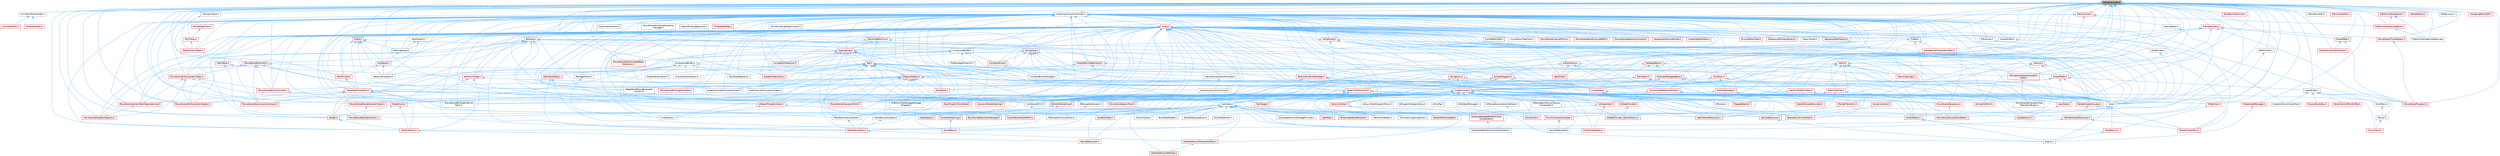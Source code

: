 digraph "NumericLimits.h"
{
 // INTERACTIVE_SVG=YES
 // LATEX_PDF_SIZE
  bgcolor="transparent";
  edge [fontname=Helvetica,fontsize=10,labelfontname=Helvetica,labelfontsize=10];
  node [fontname=Helvetica,fontsize=10,shape=box,height=0.2,width=0.4];
  Node1 [id="Node000001",label="NumericLimits.h",height=0.2,width=0.4,color="gray40", fillcolor="grey60", style="filled", fontcolor="black",tooltip=" "];
  Node1 -> Node2 [id="edge1_Node000001_Node000002",dir="back",color="steelblue1",style="solid",tooltip=" "];
  Node2 [id="Node000002",label="AnimNextPoolHandle.h",height=0.2,width=0.4,color="grey40", fillcolor="white", style="filled",URL="$d9/d55/AnimNextPoolHandle_8h.html",tooltip=" "];
  Node2 -> Node3 [id="edge2_Node000002_Node000003",dir="back",color="steelblue1",style="solid",tooltip=" "];
  Node3 [id="Node000003",label="AnimNextPool.h",height=0.2,width=0.4,color="red", fillcolor="#FFF0F0", style="filled",URL="$d6/d95/AnimNextPool_8h.html",tooltip=" "];
  Node2 -> Node5 [id="edge3_Node000002_Node000005",dir="back",color="steelblue1",style="solid",tooltip=" "];
  Node5 [id="Node000005",label="ModuleHandle.h",height=0.2,width=0.4,color="red", fillcolor="#FFF0F0", style="filled",URL="$d8/db5/ModuleHandle_8h.html",tooltip=" "];
  Node1 -> Node18 [id="edge4_Node000001_Node000018",dir="back",color="steelblue1",style="solid",tooltip=" "];
  Node18 [id="Node000018",label="AudioBuffer.h",height=0.2,width=0.4,color="grey40", fillcolor="white", style="filled",URL="$d7/da7/AudioBuffer_8h.html",tooltip=" "];
  Node18 -> Node19 [id="edge5_Node000018_Node000019",dir="back",color="steelblue1",style="solid",tooltip=" "];
  Node19 [id="Node000019",label="FusionVoice.h",height=0.2,width=0.4,color="red", fillcolor="#FFF0F0", style="filled",URL="$d2/dca/FusionVoice_8h.html",tooltip=" "];
  Node18 -> Node22 [id="edge6_Node000018_Node000022",dir="back",color="steelblue1",style="solid",tooltip=" "];
  Node22 [id="Node000022",label="GainMatrix.h",height=0.2,width=0.4,color="grey40", fillcolor="white", style="filled",URL="$d0/d14/GainMatrix_8h.html",tooltip=" "];
  Node22 -> Node23 [id="edge7_Node000022_Node000023",dir="back",color="steelblue1",style="solid",tooltip=" "];
  Node23 [id="Node000023",label="Panner.h",height=0.2,width=0.4,color="grey40", fillcolor="white", style="filled",URL="$dc/dea/Panner_8h.html",tooltip=" "];
  Node23 -> Node19 [id="edge8_Node000023_Node000019",dir="back",color="steelblue1",style="solid",tooltip=" "];
  Node18 -> Node24 [id="edge9_Node000018_Node000024",dir="back",color="steelblue1",style="solid",tooltip=" "];
  Node24 [id="Node000024",label="MusicalAudioBus.h",height=0.2,width=0.4,color="red", fillcolor="#FFF0F0", style="filled",URL="$d4/d5c/MusicalAudioBus_8h.html",tooltip=" "];
  Node18 -> Node23 [id="edge10_Node000018_Node000023",dir="back",color="steelblue1",style="solid",tooltip=" "];
  Node18 -> Node21 [id="edge11_Node000018_Node000021",dir="back",color="steelblue1",style="solid",tooltip=" "];
  Node21 [id="Node000021",label="SingletonFusionVoicePool.h",height=0.2,width=0.4,color="grey40", fillcolor="white", style="filled",URL="$d3/da3/SingletonFusionVoicePool_8h.html",tooltip=" "];
  Node18 -> Node27 [id="edge12_Node000018_Node000027",dir="back",color="steelblue1",style="solid",tooltip=" "];
  Node27 [id="Node000027",label="StretcherAndPitchShifter.h",height=0.2,width=0.4,color="red", fillcolor="#FFF0F0", style="filled",URL="$da/d13/StretcherAndPitchShifter_8h.html",tooltip=" "];
  Node1 -> Node32 [id="edge13_Node000001_Node000032",dir="back",color="steelblue1",style="solid",tooltip=" "];
  Node32 [id="Node000032",label="BufferWriter.h",height=0.2,width=0.4,color="grey40", fillcolor="white", style="filled",URL="$de/d1c/BufferWriter_8h.html",tooltip=" "];
  Node32 -> Node33 [id="edge14_Node000032_Node000033",dir="back",color="steelblue1",style="solid",tooltip=" "];
  Node33 [id="Node000033",label="Core.h",height=0.2,width=0.4,color="grey40", fillcolor="white", style="filled",URL="$d6/dd7/Core_8h.html",tooltip=" "];
  Node33 -> Node34 [id="edge15_Node000033_Node000034",dir="back",color="steelblue1",style="solid",tooltip=" "];
  Node34 [id="Node000034",label="CoreUObject.h",height=0.2,width=0.4,color="red", fillcolor="#FFF0F0", style="filled",URL="$d0/ded/CoreUObject_8h.html",tooltip=" "];
  Node34 -> Node35 [id="edge16_Node000034_Node000035",dir="back",color="steelblue1",style="solid",tooltip=" "];
  Node35 [id="Node000035",label="Engine.h",height=0.2,width=0.4,color="grey40", fillcolor="white", style="filled",URL="$d1/d34/Public_2Engine_8h.html",tooltip=" "];
  Node34 -> Node37 [id="edge17_Node000034_Node000037",dir="back",color="steelblue1",style="solid",tooltip=" "];
  Node37 [id="Node000037",label="SlateBasics.h",height=0.2,width=0.4,color="red", fillcolor="#FFF0F0", style="filled",URL="$da/d2f/SlateBasics_8h.html",tooltip=" "];
  Node37 -> Node35 [id="edge18_Node000037_Node000035",dir="back",color="steelblue1",style="solid",tooltip=" "];
  Node33 -> Node35 [id="edge19_Node000033_Node000035",dir="back",color="steelblue1",style="solid",tooltip=" "];
  Node33 -> Node37 [id="edge20_Node000033_Node000037",dir="back",color="steelblue1",style="solid",tooltip=" "];
  Node1 -> Node42 [id="edge21_Node000001_Node000042",dir="back",color="steelblue1",style="solid",tooltip=" "];
  Node42 [id="Node000042",label="BulkData.h",height=0.2,width=0.4,color="grey40", fillcolor="white", style="filled",URL="$d4/d8e/BulkData_8h.html",tooltip=" "];
  Node42 -> Node43 [id="edge22_Node000042_Node000043",dir="back",color="steelblue1",style="solid",tooltip=" "];
  Node43 [id="Node000043",label="AnimCompressionTypes.h",height=0.2,width=0.4,color="red", fillcolor="#FFF0F0", style="filled",URL="$d1/d3b/AnimCompressionTypes_8h.html",tooltip=" "];
  Node43 -> Node52 [id="edge23_Node000043_Node000052",dir="back",color="steelblue1",style="solid",tooltip=" "];
  Node52 [id="Node000052",label="AnimStreamable.h",height=0.2,width=0.4,color="grey40", fillcolor="white", style="filled",URL="$d1/d46/AnimStreamable_8h.html",tooltip=" "];
  Node42 -> Node52 [id="edge24_Node000042_Node000052",dir="back",color="steelblue1",style="solid",tooltip=" "];
  Node42 -> Node77 [id="edge25_Node000042_Node000077",dir="back",color="steelblue1",style="solid",tooltip=" "];
  Node77 [id="Node000077",label="BodySetup.h",height=0.2,width=0.4,color="red", fillcolor="#FFF0F0", style="filled",URL="$d8/d7b/BodySetup_8h.html",tooltip=" "];
  Node42 -> Node154 [id="edge26_Node000042_Node000154",dir="back",color="steelblue1",style="solid",tooltip=" "];
  Node154 [id="Node000154",label="BulkDataReader.h",height=0.2,width=0.4,color="grey40", fillcolor="white", style="filled",URL="$d4/d9b/BulkDataReader_8h.html",tooltip=" "];
  Node42 -> Node155 [id="edge27_Node000042_Node000155",dir="back",color="steelblue1",style="solid",tooltip=" "];
  Node155 [id="Node000155",label="BulkDataScopedLock.h",height=0.2,width=0.4,color="grey40", fillcolor="white", style="filled",URL="$da/d4e/BulkDataScopedLock_8h.html",tooltip=" "];
  Node42 -> Node156 [id="edge28_Node000042_Node000156",dir="back",color="steelblue1",style="solid",tooltip=" "];
  Node156 [id="Node000156",label="BulkDataWriter.h",height=0.2,width=0.4,color="grey40", fillcolor="white", style="filled",URL="$dc/dcb/BulkDataWriter_8h.html",tooltip=" "];
  Node42 -> Node157 [id="edge29_Node000042_Node000157",dir="back",color="steelblue1",style="solid",tooltip=" "];
  Node157 [id="Node000157",label="ContentStreaming.h",height=0.2,width=0.4,color="red", fillcolor="#FFF0F0", style="filled",URL="$dd/d05/ContentStreaming_8h.html",tooltip=" "];
  Node157 -> Node168 [id="edge30_Node000157_Node000168",dir="back",color="steelblue1",style="solid",tooltip=" "];
  Node168 [id="Node000168",label="SoundWave.h",height=0.2,width=0.4,color="red", fillcolor="#FFF0F0", style="filled",URL="$d3/d6d/SoundWave_8h.html",tooltip=" "];
  Node42 -> Node34 [id="edge31_Node000042_Node000034",dir="back",color="steelblue1",style="solid",tooltip=" "];
  Node42 -> Node203 [id="edge32_Node000042_Node000203",dir="back",color="steelblue1",style="solid",tooltip=" "];
  Node203 [id="Node000203",label="CoreUObjectSharedPCH.h",height=0.2,width=0.4,color="red", fillcolor="#FFF0F0", style="filled",URL="$de/d2f/CoreUObjectSharedPCH_8h.html",tooltip=" "];
  Node42 -> Node205 [id="edge33_Node000042_Node000205",dir="back",color="steelblue1",style="solid",tooltip=" "];
  Node205 [id="Node000205",label="FontBulkData.h",height=0.2,width=0.4,color="red", fillcolor="#FFF0F0", style="filled",URL="$dc/dfb/FontBulkData_8h.html",tooltip=" "];
  Node42 -> Node206 [id="edge34_Node000042_Node000206",dir="back",color="steelblue1",style="solid",tooltip=" "];
  Node206 [id="Node000206",label="GroomCache.h",height=0.2,width=0.4,color="grey40", fillcolor="white", style="filled",URL="$d7/d6e/GroomCache_8h.html",tooltip=" "];
  Node42 -> Node207 [id="edge35_Node000042_Node000207",dir="back",color="steelblue1",style="solid",tooltip=" "];
  Node207 [id="Node000207",label="HairStrandsDatas.h",height=0.2,width=0.4,color="red", fillcolor="#FFF0F0", style="filled",URL="$d6/daf/HairStrandsDatas_8h.html",tooltip=" "];
  Node42 -> Node224 [id="edge36_Node000042_Node000224",dir="back",color="steelblue1",style="solid",tooltip=" "];
  Node224 [id="Node000224",label="LandscapeHeightfieldCollision\lComponent.h",height=0.2,width=0.4,color="red", fillcolor="#FFF0F0", style="filled",URL="$d2/d06/LandscapeHeightfieldCollisionComponent_8h.html",tooltip=" "];
  Node224 -> Node226 [id="edge37_Node000224_Node000226",dir="back",color="steelblue1",style="solid",tooltip=" "];
  Node226 [id="Node000226",label="LandscapeMeshCollisionComponent.h",height=0.2,width=0.4,color="grey40", fillcolor="white", style="filled",URL="$d0/dab/LandscapeMeshCollisionComponent_8h.html",tooltip=" "];
  Node42 -> Node226 [id="edge38_Node000042_Node000226",dir="back",color="steelblue1",style="solid",tooltip=" "];
  Node42 -> Node236 [id="edge39_Node000042_Node000236",dir="back",color="steelblue1",style="solid",tooltip=" "];
  Node236 [id="Node000236",label="LandscapeTextureStorageProvider.h",height=0.2,width=0.4,color="grey40", fillcolor="white", style="filled",URL="$d6/d2b/LandscapeTextureStorageProvider_8h.html",tooltip=" "];
  Node42 -> Node237 [id="edge40_Node000042_Node000237",dir="back",color="steelblue1",style="solid",tooltip=" "];
  Node237 [id="Node000237",label="LightMap.h",height=0.2,width=0.4,color="red", fillcolor="#FFF0F0", style="filled",URL="$d1/d76/LightMap_8h.html",tooltip=" "];
  Node42 -> Node243 [id="edge41_Node000042_Node000243",dir="back",color="steelblue1",style="solid",tooltip=" "];
  Node243 [id="Node000243",label="NaniteResources.h",height=0.2,width=0.4,color="red", fillcolor="#FFF0F0", style="filled",URL="$d7/d8b/NaniteResources_8h.html",tooltip=" "];
  Node42 -> Node251 [id="edge42_Node000042_Node000251",dir="back",color="steelblue1",style="solid",tooltip=" "];
  Node251 [id="Node000251",label="RayTracingGeometryManager.h",height=0.2,width=0.4,color="red", fillcolor="#FFF0F0", style="filled",URL="$d0/df3/RayTracingGeometryManager_8h.html",tooltip=" "];
  Node42 -> Node252 [id="edge43_Node000042_Node000252",dir="back",color="steelblue1",style="solid",tooltip=" "];
  Node252 [id="Node000252",label="SkeletalMeshLODImporterData.h",height=0.2,width=0.4,color="red", fillcolor="#FFF0F0", style="filled",URL="$de/dc6/SkeletalMeshLODImporterData_8h.html",tooltip=" "];
  Node252 -> Node254 [id="edge44_Node000252_Node000254",dir="back",color="steelblue1",style="solid",tooltip=" "];
  Node254 [id="Node000254",label="SkeletalMeshLODModel.h",height=0.2,width=0.4,color="red", fillcolor="#FFF0F0", style="filled",URL="$d2/d34/SkeletalMeshLODModel_8h.html",tooltip=" "];
  Node42 -> Node254 [id="edge45_Node000042_Node000254",dir="back",color="steelblue1",style="solid",tooltip=" "];
  Node42 -> Node256 [id="edge46_Node000042_Node000256",dir="back",color="steelblue1",style="solid",tooltip=" "];
  Node256 [id="Node000256",label="SkeletalMeshUpdate.h",height=0.2,width=0.4,color="red", fillcolor="#FFF0F0", style="filled",URL="$df/d79/SkeletalMeshUpdate_8h.html",tooltip=" "];
  Node42 -> Node168 [id="edge47_Node000042_Node000168",dir="back",color="steelblue1",style="solid",tooltip=" "];
  Node42 -> Node257 [id="edge48_Node000042_Node000257",dir="back",color="steelblue1",style="solid",tooltip=" "];
  Node257 [id="Node000257",label="StaticMeshResources.h",height=0.2,width=0.4,color="red", fillcolor="#FFF0F0", style="filled",URL="$d0/db7/StaticMeshResources_8h.html",tooltip=" "];
  Node42 -> Node275 [id="edge49_Node000042_Node000275",dir="back",color="steelblue1",style="solid",tooltip=" "];
  Node275 [id="Node000275",label="StreamableRenderAsset.h",height=0.2,width=0.4,color="red", fillcolor="#FFF0F0", style="filled",URL="$d3/dbd/StreamableRenderAsset_8h.html",tooltip=" "];
  Node42 -> Node628 [id="edge50_Node000042_Node000628",dir="back",color="steelblue1",style="solid",tooltip=" "];
  Node628 [id="Node000628",label="TextureResource.h",height=0.2,width=0.4,color="red", fillcolor="#FFF0F0", style="filled",URL="$dd/df3/TextureResource_8h.html",tooltip=" "];
  Node628 -> Node35 [id="edge51_Node000628_Node000035",dir="back",color="steelblue1",style="solid",tooltip=" "];
  Node42 -> Node633 [id="edge52_Node000042_Node000633",dir="back",color="steelblue1",style="solid",tooltip=" "];
  Node633 [id="Node000633",label="VectorFieldStatic.h",height=0.2,width=0.4,color="grey40", fillcolor="white", style="filled",URL="$d7/d68/VectorFieldStatic_8h.html",tooltip=" "];
  Node42 -> Node634 [id="edge53_Node000042_Node000634",dir="back",color="steelblue1",style="solid",tooltip=" "];
  Node634 [id="Node000634",label="VolumetricLightmapGrid.h",height=0.2,width=0.4,color="grey40", fillcolor="white", style="filled",URL="$d9/d86/VolumetricLightmapGrid_8h.html",tooltip=" "];
  Node1 -> Node635 [id="edge54_Node000001_Node000635",dir="back",color="steelblue1",style="solid",tooltip=" "];
  Node635 [id="Node000635",label="CallstackTrace.h",height=0.2,width=0.4,color="grey40", fillcolor="white", style="filled",URL="$d8/d43/CallstackTrace_8h.html",tooltip=" "];
  Node635 -> Node636 [id="edge55_Node000635_Node000636",dir="back",color="steelblue1",style="solid",tooltip=" "];
  Node636 [id="Node000636",label="MiscTrace.h",height=0.2,width=0.4,color="red", fillcolor="#FFF0F0", style="filled",URL="$da/dcf/MiscTrace_8h.html",tooltip=" "];
  Node636 -> Node3336 [id="edge56_Node000636_Node003336",dir="back",color="steelblue1",style="solid",tooltip=" "];
  Node3336 [id="Node003336",label="StatsSystemTypes.h",height=0.2,width=0.4,color="red", fillcolor="#FFF0F0", style="filled",URL="$d1/d5a/StatsSystemTypes_8h.html",tooltip=" "];
  Node1 -> Node6458 [id="edge57_Node000001_Node006458",dir="back",color="steelblue1",style="solid",tooltip=" "];
  Node6458 [id="Node006458",label="CompositeBuffer.h",height=0.2,width=0.4,color="grey40", fillcolor="white", style="filled",URL="$da/d4b/CompositeBuffer_8h.html",tooltip=" "];
  Node6458 -> Node6459 [id="edge58_Node006458_Node006459",dir="back",color="steelblue1",style="solid",tooltip=" "];
  Node6459 [id="Node006459",label="CompactBinary.h",height=0.2,width=0.4,color="red", fillcolor="#FFF0F0", style="filled",URL="$da/d73/CompactBinary_8h.html",tooltip=" "];
  Node6459 -> Node6461 [id="edge59_Node006459_Node006461",dir="back",color="steelblue1",style="solid",tooltip=" "];
  Node6461 [id="Node006461",label="CompactBinaryPackage.h",height=0.2,width=0.4,color="grey40", fillcolor="white", style="filled",URL="$de/d7e/CompactBinaryPackage_8h.html",tooltip=" "];
  Node6458 -> Node6461 [id="edge60_Node006458_Node006461",dir="back",color="steelblue1",style="solid",tooltip=" "];
  Node6458 -> Node6480 [id="edge61_Node006458_Node006480",dir="back",color="steelblue1",style="solid",tooltip=" "];
  Node6480 [id="Node006480",label="CompressedBuffer.h",height=0.2,width=0.4,color="grey40", fillcolor="white", style="filled",URL="$dd/d04/CompressedBuffer_8h.html",tooltip=" "];
  Node6480 -> Node6481 [id="edge62_Node006480_Node006481",dir="back",color="steelblue1",style="solid",tooltip=" "];
  Node6481 [id="Node006481",label="BulkDataRegistry.h",height=0.2,width=0.4,color="grey40", fillcolor="white", style="filled",URL="$da/db4/BulkDataRegistry_8h.html",tooltip=" "];
  Node6480 -> Node6461 [id="edge63_Node006480_Node006461",dir="back",color="steelblue1",style="solid",tooltip=" "];
  Node6480 -> Node6482 [id="edge64_Node006480_Node006482",dir="back",color="steelblue1",style="solid",tooltip=" "];
  Node6482 [id="Node006482",label="EditorBulkData.h",height=0.2,width=0.4,color="red", fillcolor="#FFF0F0", style="filled",URL="$d1/d85/EditorBulkData_8h.html",tooltip=" "];
  Node6482 -> Node6038 [id="edge65_Node006482_Node006038",dir="back",color="steelblue1",style="solid",tooltip=" "];
  Node6038 [id="Node006038",label="MeshDescription.h",height=0.2,width=0.4,color="red", fillcolor="#FFF0F0", style="filled",URL="$d5/d91/MeshDescription_8h.html",tooltip=" "];
  Node6038 -> Node252 [id="edge66_Node006038_Node000252",dir="back",color="steelblue1",style="solid",tooltip=" "];
  Node6482 -> Node168 [id="edge67_Node006482_Node000168",dir="back",color="steelblue1",style="solid",tooltip=" "];
  Node6480 -> Node5161 [id="edge68_Node006480_Node005161",dir="back",color="steelblue1",style="solid",tooltip=" "];
  Node5161 [id="Node005161",label="LinkerSave.h",height=0.2,width=0.4,color="grey40", fillcolor="white", style="filled",URL="$d5/d31/LinkerSave_8h.html",tooltip=" "];
  Node6480 -> Node6485 [id="edge69_Node006480_Node006485",dir="back",color="steelblue1",style="solid",tooltip=" "];
  Node6485 [id="Node006485",label="PackageTrailer.h",height=0.2,width=0.4,color="grey40", fillcolor="white", style="filled",URL="$d5/d12/PackageTrailer_8h.html",tooltip=" "];
  Node6485 -> Node5161 [id="edge70_Node006485_Node005161",dir="back",color="steelblue1",style="solid",tooltip=" "];
  Node6480 -> Node2455 [id="edge71_Node006480_Node002455",dir="back",color="steelblue1",style="solid",tooltip=" "];
  Node2455 [id="Node002455",label="ShaderCore.h",height=0.2,width=0.4,color="red", fillcolor="#FFF0F0", style="filled",URL="$d2/dc9/ShaderCore_8h.html",tooltip=" "];
  Node2455 -> Node2459 [id="edge72_Node002455_Node002459",dir="back",color="steelblue1",style="solid",tooltip=" "];
  Node2459 [id="Node002459",label="Shader.h",height=0.2,width=0.4,color="red", fillcolor="#FFF0F0", style="filled",URL="$d2/dac/Shader_8h.html",tooltip=" "];
  Node2459 -> Node2589 [id="edge73_Node002459_Node002589",dir="back",color="steelblue1",style="solid",tooltip=" "];
  Node2589 [id="Node002589",label="VertexFactory.h",height=0.2,width=0.4,color="red", fillcolor="#FFF0F0", style="filled",URL="$d8/dc4/VertexFactory_8h.html",tooltip=" "];
  Node2589 -> Node243 [id="edge74_Node002589_Node000243",dir="back",color="steelblue1",style="solid",tooltip=" "];
  Node2455 -> Node2589 [id="edge75_Node002455_Node002589",dir="back",color="steelblue1",style="solid",tooltip=" "];
  Node6480 -> Node6486 [id="edge76_Node006480_Node006486",dir="back",color="steelblue1",style="solid",tooltip=" "];
  Node6486 [id="Node006486",label="ShaderSerialization.h",height=0.2,width=0.4,color="grey40", fillcolor="white", style="filled",URL="$d1/db0/ShaderSerialization_8h.html",tooltip=" "];
  Node6480 -> Node6487 [id="edge77_Node006480_Node006487",dir="back",color="steelblue1",style="solid",tooltip=" "];
  Node6487 [id="Node006487",label="VirtualizationSystem.h",height=0.2,width=0.4,color="grey40", fillcolor="white", style="filled",URL="$d1/dc4/VirtualizationSystem_8h.html",tooltip=" "];
  Node6458 -> Node3150 [id="edge78_Node006458_Node003150",dir="back",color="steelblue1",style="solid",tooltip=" "];
  Node3150 [id="Node003150",label="FilePackageWriterUtil.h",height=0.2,width=0.4,color="grey40", fillcolor="white", style="filled",URL="$d2/d7e/FilePackageWriterUtil_8h.html",tooltip=" "];
  Node6458 -> Node2455 [id="edge79_Node006458_Node002455",dir="back",color="steelblue1",style="solid",tooltip=" "];
  Node6458 -> Node6486 [id="edge80_Node006458_Node006486",dir="back",color="steelblue1",style="solid",tooltip=" "];
  Node1 -> Node6480 [id="edge81_Node000001_Node006480",dir="back",color="steelblue1",style="solid",tooltip=" "];
  Node1 -> Node6488 [id="edge82_Node000001_Node006488",dir="back",color="steelblue1",style="solid",tooltip=" "];
  Node6488 [id="Node006488",label="ContainerAllocationPolicies.h",height=0.2,width=0.4,color="grey40", fillcolor="white", style="filled",URL="$d7/dff/ContainerAllocationPolicies_8h.html",tooltip=" "];
  Node6488 -> Node6489 [id="edge83_Node006488_Node006489",dir="back",color="steelblue1",style="solid",tooltip=" "];
  Node6489 [id="Node006489",label="AnimEncodingHeapAllocator.h",height=0.2,width=0.4,color="grey40", fillcolor="white", style="filled",URL="$da/d74/AnimEncodingHeapAllocator_8h.html",tooltip=" "];
  Node6488 -> Node6490 [id="edge84_Node006488_Node006490",dir="back",color="steelblue1",style="solid",tooltip=" "];
  Node6490 [id="Node006490",label="Array.h",height=0.2,width=0.4,color="red", fillcolor="#FFF0F0", style="filled",URL="$df/dd0/Array_8h.html",tooltip=" "];
  Node6490 -> Node6505 [id="edge85_Node006490_Node006505",dir="back",color="steelblue1",style="solid",tooltip=" "];
  Node6505 [id="Node006505",label="ArrayBuilder.h",height=0.2,width=0.4,color="grey40", fillcolor="white", style="filled",URL="$d1/d4b/ArrayBuilder_8h.html",tooltip=" "];
  Node6505 -> Node33 [id="edge86_Node006505_Node000033",dir="back",color="steelblue1",style="solid",tooltip=" "];
  Node6490 -> Node3770 [id="edge87_Node006490_Node003770",dir="back",color="steelblue1",style="solid",tooltip=" "];
  Node3770 [id="Node003770",label="AssetData.h",height=0.2,width=0.4,color="red", fillcolor="#FFF0F0", style="filled",URL="$d9/d19/AssetData_8h.html",tooltip=" "];
  Node6490 -> Node1835 [id="edge88_Node006490_Node001835",dir="back",color="steelblue1",style="solid",tooltip=" "];
  Node1835 [id="Node001835",label="BoolPropertyTrackEditor.h",height=0.2,width=0.4,color="red", fillcolor="#FFF0F0", style="filled",URL="$db/d07/BoolPropertyTrackEditor_8h.html",tooltip=" "];
  Node6490 -> Node42 [id="edge89_Node006490_Node000042",dir="back",color="steelblue1",style="solid",tooltip=" "];
  Node6490 -> Node6481 [id="edge90_Node006490_Node006481",dir="back",color="steelblue1",style="solid",tooltip=" "];
  Node6490 -> Node6461 [id="edge91_Node006490_Node006461",dir="back",color="steelblue1",style="solid",tooltip=" "];
  Node6490 -> Node6458 [id="edge92_Node006490_Node006458",dir="back",color="steelblue1",style="solid",tooltip=" "];
  Node6490 -> Node33 [id="edge93_Node006490_Node000033",dir="back",color="steelblue1",style="solid",tooltip=" "];
  Node6490 -> Node6853 [id="edge94_Node006490_Node006853",dir="back",color="steelblue1",style="solid",tooltip=" "];
  Node6853 [id="Node006853",label="CoreMinimal.h",height=0.2,width=0.4,color="red", fillcolor="#FFF0F0", style="filled",URL="$d7/d67/CoreMinimal_8h.html",tooltip=" "];
  Node6853 -> Node768 [id="edge95_Node006853_Node000768",dir="back",color="steelblue1",style="solid",tooltip=" "];
  Node768 [id="Node000768",label="AIAsyncTaskBlueprintProxy.h",height=0.2,width=0.4,color="grey40", fillcolor="white", style="filled",URL="$db/d07/AIAsyncTaskBlueprintProxy_8h.html",tooltip=" "];
  Node6853 -> Node1465 [id="edge96_Node006853_Node001465",dir="back",color="steelblue1",style="solid",tooltip=" "];
  Node1465 [id="Node001465",label="AIBlueprintHelperLibrary.h",height=0.2,width=0.4,color="grey40", fillcolor="white", style="filled",URL="$dc/d00/AIBlueprintHelperLibrary_8h.html",tooltip=" "];
  Node6853 -> Node6854 [id="edge97_Node006853_Node006854",dir="back",color="steelblue1",style="solid",tooltip=" "];
  Node6854 [id="Node006854",label="AIConfig.h",height=0.2,width=0.4,color="grey40", fillcolor="white", style="filled",URL="$da/da3/AIConfig_8h.html",tooltip=" "];
  Node6853 -> Node907 [id="edge98_Node006853_Node000907",dir="back",color="steelblue1",style="solid",tooltip=" "];
  Node907 [id="Node000907",label="AIController.h",height=0.2,width=0.4,color="red", fillcolor="#FFF0F0", style="filled",URL="$d7/dd8/AIController_8h.html",tooltip=" "];
  Node6853 -> Node3912 [id="edge99_Node006853_Node003912",dir="back",color="steelblue1",style="solid",tooltip=" "];
  Node3912 [id="Node003912",label="AIDataProvider.h",height=0.2,width=0.4,color="red", fillcolor="#FFF0F0", style="filled",URL="$dd/d5b/AIDataProvider_8h.html",tooltip=" "];
  Node3912 -> Node3913 [id="edge100_Node003912_Node003913",dir="back",color="steelblue1",style="solid",tooltip=" "];
  Node3913 [id="Node003913",label="AIDataProvider_QueryParams.h",height=0.2,width=0.4,color="red", fillcolor="#FFF0F0", style="filled",URL="$d3/dd9/AIDataProvider__QueryParams_8h.html",tooltip=" "];
  Node6853 -> Node3913 [id="edge101_Node006853_Node003913",dir="back",color="steelblue1",style="solid",tooltip=" "];
  Node6853 -> Node5514 [id="edge102_Node006853_Node005514",dir="back",color="steelblue1",style="solid",tooltip=" "];
  Node5514 [id="Node005514",label="AIHotSpotManager.h",height=0.2,width=0.4,color="grey40", fillcolor="white", style="filled",URL="$da/d1d/AIHotSpotManager_8h.html",tooltip=" "];
  Node6853 -> Node4788 [id="edge103_Node006853_Node004788",dir="back",color="steelblue1",style="solid",tooltip=" "];
  Node4788 [id="Node004788",label="AIModule.h",height=0.2,width=0.4,color="grey40", fillcolor="white", style="filled",URL="$d9/df1/AIModule_8h.html",tooltip=" "];
  Node6853 -> Node701 [id="edge104_Node006853_Node000701",dir="back",color="steelblue1",style="solid",tooltip=" "];
  Node701 [id="Node000701",label="AIPerceptionComponent.h",height=0.2,width=0.4,color="grey40", fillcolor="white", style="filled",URL="$d6/d0a/AIPerceptionComponent_8h.html",tooltip=" "];
  Node6853 -> Node5875 [id="edge105_Node006853_Node005875",dir="back",color="steelblue1",style="solid",tooltip=" "];
  Node5875 [id="Node005875",label="AIPerceptionListenerInterface.h",height=0.2,width=0.4,color="grey40", fillcolor="white", style="filled",URL="$d4/dd7/AIPerceptionListenerInterface_8h.html",tooltip=" "];
  Node5875 -> Node907 [id="edge106_Node005875_Node000907",dir="back",color="steelblue1",style="solid",tooltip=" "];
  Node6853 -> Node702 [id="edge107_Node006853_Node000702",dir="back",color="steelblue1",style="solid",tooltip=" "];
  Node702 [id="Node000702",label="AIPerceptionStimuliSource\lComponent.h",height=0.2,width=0.4,color="grey40", fillcolor="white", style="filled",URL="$df/da3/AIPerceptionStimuliSourceComponent_8h.html",tooltip=" "];
  Node6853 -> Node1269 [id="edge108_Node006853_Node001269",dir="back",color="steelblue1",style="solid",tooltip=" "];
  Node1269 [id="Node001269",label="AIPerceptionSystem.h",height=0.2,width=0.4,color="grey40", fillcolor="white", style="filled",URL="$d0/d08/AIPerceptionSystem_8h.html",tooltip=" "];
  Node1269 -> Node701 [id="edge109_Node001269_Node000701",dir="back",color="steelblue1",style="solid",tooltip=" "];
  Node6853 -> Node43 [id="edge110_Node006853_Node000043",dir="back",color="steelblue1",style="solid",tooltip=" "];
  Node6853 -> Node52 [id="edge111_Node006853_Node000052",dir="back",color="steelblue1",style="solid",tooltip=" "];
  Node6853 -> Node77 [id="edge112_Node006853_Node000077",dir="back",color="steelblue1",style="solid",tooltip=" "];
  Node6853 -> Node1835 [id="edge113_Node006853_Node001835",dir="back",color="steelblue1",style="solid",tooltip=" "];
  Node6853 -> Node42 [id="edge114_Node006853_Node000042",dir="back",color="steelblue1",style="solid",tooltip=" "];
  Node6853 -> Node157 [id="edge115_Node006853_Node000157",dir="back",color="steelblue1",style="solid",tooltip=" "];
  Node6853 -> Node33 [id="edge116_Node006853_Node000033",dir="back",color="steelblue1",style="solid",tooltip=" "];
  Node6853 -> Node2085 [id="edge117_Node006853_Node002085",dir="back",color="steelblue1",style="solid",tooltip=" "];
  Node2085 [id="Node002085",label="CoreSharedPCH.h",height=0.2,width=0.4,color="grey40", fillcolor="white", style="filled",URL="$d8/de5/CoreSharedPCH_8h.html",tooltip=" "];
  Node2085 -> Node203 [id="edge118_Node002085_Node000203",dir="back",color="steelblue1",style="solid",tooltip=" "];
  Node6853 -> Node3611 [id="edge119_Node006853_Node003611",dir="back",color="steelblue1",style="solid",tooltip=" "];
  Node3611 [id="Node003611",label="DynamicRenderScaling.h",height=0.2,width=0.4,color="red", fillcolor="#FFF0F0", style="filled",URL="$df/d37/DynamicRenderScaling_8h.html",tooltip=" "];
  Node6853 -> Node7091 [id="edge120_Node006853_Node007091",dir="back",color="steelblue1",style="solid",tooltip=" "];
  Node7091 [id="Node007091",label="DynamicVector.h",height=0.2,width=0.4,color="red", fillcolor="#FFF0F0", style="filled",URL="$d5/dfc/DynamicVector_8h.html",tooltip=" "];
  Node7091 -> Node2180 [id="edge121_Node007091_Node002180",dir="back",color="steelblue1",style="solid",tooltip=" "];
  Node2180 [id="Node002180",label="SparseDynamicOctree3.h",height=0.2,width=0.4,color="red", fillcolor="#FFF0F0", style="filled",URL="$df/d29/SparseDynamicOctree3_8h.html",tooltip=" "];
  Node6853 -> Node205 [id="edge122_Node006853_Node000205",dir="back",color="steelblue1",style="solid",tooltip=" "];
  Node6853 -> Node7149 [id="edge123_Node006853_Node007149",dir="back",color="steelblue1",style="solid",tooltip=" "];
  Node7149 [id="Node007149",label="GenericOctree.h",height=0.2,width=0.4,color="red", fillcolor="#FFF0F0", style="filled",URL="$de/de6/GenericOctree_8h.html",tooltip=" "];
  Node7149 -> Node35 [id="edge124_Node007149_Node000035",dir="back",color="steelblue1",style="solid",tooltip=" "];
  Node7149 -> Node252 [id="edge125_Node007149_Node000252",dir="back",color="steelblue1",style="solid",tooltip=" "];
  Node6853 -> Node207 [id="edge126_Node006853_Node000207",dir="back",color="steelblue1",style="solid",tooltip=" "];
  Node6853 -> Node5012 [id="edge127_Node006853_Node005012",dir="back",color="steelblue1",style="solid",tooltip=" "];
  Node5012 [id="Node005012",label="InputBehavior.h",height=0.2,width=0.4,color="red", fillcolor="#FFF0F0", style="filled",URL="$dd/d78/InputBehavior_8h.html",tooltip=" "];
  Node6853 -> Node4993 [id="edge128_Node006853_Node004993",dir="back",color="steelblue1",style="solid",tooltip=" "];
  Node4993 [id="Node004993",label="InputState.h",height=0.2,width=0.4,color="red", fillcolor="#FFF0F0", style="filled",URL="$d7/dfa/InputState_8h.html",tooltip=" "];
  Node4993 -> Node5012 [id="edge129_Node004993_Node005012",dir="back",color="steelblue1",style="solid",tooltip=" "];
  Node6853 -> Node224 [id="edge130_Node006853_Node000224",dir="back",color="steelblue1",style="solid",tooltip=" "];
  Node6853 -> Node226 [id="edge131_Node006853_Node000226",dir="back",color="steelblue1",style="solid",tooltip=" "];
  Node6853 -> Node236 [id="edge132_Node006853_Node000236",dir="back",color="steelblue1",style="solid",tooltip=" "];
  Node6853 -> Node237 [id="edge133_Node006853_Node000237",dir="back",color="steelblue1",style="solid",tooltip=" "];
  Node6853 -> Node5161 [id="edge134_Node006853_Node005161",dir="back",color="steelblue1",style="solid",tooltip=" "];
  Node6853 -> Node7372 [id="edge135_Node006853_Node007372",dir="back",color="steelblue1",style="solid",tooltip=" "];
  Node7372 [id="Node007372",label="MappedName.h",height=0.2,width=0.4,color="red", fillcolor="#FFF0F0", style="filled",URL="$db/d96/MappedName_8h.html",tooltip=" "];
  Node6853 -> Node6308 [id="edge136_Node006853_Node006308",dir="back",color="steelblue1",style="solid",tooltip=" "];
  Node6308 [id="Node006308",label="MeshAttributeArray.h",height=0.2,width=0.4,color="red", fillcolor="#FFF0F0", style="filled",URL="$dd/dcf/MeshAttributeArray_8h.html",tooltip=" "];
  Node6308 -> Node6038 [id="edge137_Node006308_Node006038",dir="back",color="steelblue1",style="solid",tooltip=" "];
  Node6308 -> Node6309 [id="edge138_Node006308_Node006309",dir="back",color="steelblue1",style="solid",tooltip=" "];
  Node6309 [id="Node006309",label="MeshElementContainer.h",height=0.2,width=0.4,color="grey40", fillcolor="white", style="filled",URL="$d1/dfa/MeshElementContainer_8h.html",tooltip=" "];
  Node6309 -> Node6038 [id="edge139_Node006309_Node006038",dir="back",color="steelblue1",style="solid",tooltip=" "];
  Node6308 -> Node6310 [id="edge140_Node006308_Node006310",dir="back",color="steelblue1",style="solid",tooltip=" "];
  Node6310 [id="Node006310",label="MeshElementIndexer.h",height=0.2,width=0.4,color="grey40", fillcolor="white", style="filled",URL="$db/d4c/MeshElementIndexer_8h.html",tooltip=" "];
  Node6310 -> Node6038 [id="edge141_Node006310_Node006038",dir="back",color="steelblue1",style="solid",tooltip=" "];
  Node6853 -> Node6309 [id="edge142_Node006853_Node006309",dir="back",color="steelblue1",style="solid",tooltip=" "];
  Node6853 -> Node6310 [id="edge143_Node006853_Node006310",dir="back",color="steelblue1",style="solid",tooltip=" "];
  Node6853 -> Node3219 [id="edge144_Node006853_Node003219",dir="back",color="steelblue1",style="solid",tooltip=" "];
  Node3219 [id="Node003219",label="MovieSceneBindingLifetime\lTrack.h",height=0.2,width=0.4,color="grey40", fillcolor="white", style="filled",URL="$d8/d77/MovieSceneBindingLifetimeTrack_8h.html",tooltip=" "];
  Node6853 -> Node4581 [id="edge145_Node006853_Node004581",dir="back",color="steelblue1",style="solid",tooltip=" "];
  Node4581 [id="Node004581",label="MovieSceneBlenderSystemTypes.h",height=0.2,width=0.4,color="red", fillcolor="#FFF0F0", style="filled",URL="$d2/d8b/MovieSceneBlenderSystemTypes_8h.html",tooltip=" "];
  Node4581 -> Node3285 [id="edge146_Node004581_Node003285",dir="back",color="steelblue1",style="solid",tooltip=" "];
  Node3285 [id="Node003285",label="MovieSceneBlenderSystem.h",height=0.2,width=0.4,color="red", fillcolor="#FFF0F0", style="filled",URL="$d6/d7b/MovieSceneBlenderSystem_8h.html",tooltip=" "];
  Node6853 -> Node5072 [id="edge147_Node006853_Node005072",dir="back",color="steelblue1",style="solid",tooltip=" "];
  Node5072 [id="Node005072",label="MovieSceneEvaluationField.h",height=0.2,width=0.4,color="red", fillcolor="#FFF0F0", style="filled",URL="$d6/d5d/MovieSceneEvaluationField_8h.html",tooltip=" "];
  Node6853 -> Node4516 [id="edge148_Node006853_Node004516",dir="back",color="steelblue1",style="solid",tooltip=" "];
  Node4516 [id="Node004516",label="MovieSceneEvaluationState.h",height=0.2,width=0.4,color="red", fillcolor="#FFF0F0", style="filled",URL="$d4/d20/MovieSceneEvaluationState_8h.html",tooltip=" "];
  Node6853 -> Node4597 [id="edge149_Node006853_Node004597",dir="back",color="steelblue1",style="solid",tooltip=" "];
  Node4597 [id="Node004597",label="MovieSceneEvaluationTree\lPopulationRules.h",height=0.2,width=0.4,color="grey40", fillcolor="white", style="filled",URL="$dc/dcc/MovieSceneEvaluationTreePopulationRules_8h.html",tooltip=" "];
  Node6853 -> Node5501 [id="edge150_Node006853_Node005501",dir="back",color="steelblue1",style="solid",tooltip=" "];
  Node5501 [id="Node005501",label="MovieScenePlayback.h",height=0.2,width=0.4,color="red", fillcolor="#FFF0F0", style="filled",URL="$dc/d44/MovieScenePlayback_8h.html",tooltip=" "];
  Node6853 -> Node4515 [id="edge151_Node006853_Node004515",dir="back",color="steelblue1",style="solid",tooltip=" "];
  Node4515 [id="Node004515",label="MovieSceneSequence.h",height=0.2,width=0.4,color="red", fillcolor="#FFF0F0", style="filled",URL="$d6/dca/MovieSceneSequence_8h.html",tooltip=" "];
  Node4515 -> Node4516 [id="edge152_Node004515_Node004516",dir="back",color="steelblue1",style="solid",tooltip=" "];
  Node6853 -> Node4522 [id="edge153_Node006853_Node004522",dir="back",color="steelblue1",style="solid",tooltip=" "];
  Node4522 [id="Node004522",label="MovieSceneSpawnTrack.h",height=0.2,width=0.4,color="red", fillcolor="#FFF0F0", style="filled",URL="$d3/d03/MovieSceneSpawnTrack_8h.html",tooltip=" "];
  Node6853 -> Node243 [id="edge154_Node006853_Node000243",dir="back",color="steelblue1",style="solid",tooltip=" "];
  Node6853 -> Node7561 [id="edge155_Node006853_Node007561",dir="back",color="steelblue1",style="solid",tooltip=" "];
  Node7561 [id="Node007561",label="RenderGraphAllocator.h",height=0.2,width=0.4,color="red", fillcolor="#FFF0F0", style="filled",URL="$d4/da7/RenderGraphAllocator_8h.html",tooltip=" "];
  Node7561 -> Node2273 [id="edge156_Node007561_Node002273",dir="back",color="steelblue1",style="solid",tooltip=" "];
  Node2273 [id="Node002273",label="RenderGraphPass.h",height=0.2,width=0.4,color="red", fillcolor="#FFF0F0", style="filled",URL="$de/d49/RenderGraphPass_8h.html",tooltip=" "];
  Node7561 -> Node2276 [id="edge157_Node007561_Node002276",dir="back",color="steelblue1",style="solid",tooltip=" "];
  Node2276 [id="Node002276",label="RenderGraphResources.h",height=0.2,width=0.4,color="red", fillcolor="#FFF0F0", style="filled",URL="$da/da0/RenderGraphResources_8h.html",tooltip=" "];
  Node2276 -> Node207 [id="edge158_Node002276_Node000207",dir="back",color="steelblue1",style="solid",tooltip=" "];
  Node2276 -> Node2273 [id="edge159_Node002276_Node002273",dir="back",color="steelblue1",style="solid",tooltip=" "];
  Node6853 -> Node7562 [id="edge160_Node006853_Node007562",dir="back",color="steelblue1",style="solid",tooltip=" "];
  Node7562 [id="Node007562",label="RenderTransform.h",height=0.2,width=0.4,color="red", fillcolor="#FFF0F0", style="filled",URL="$d7/d9f/RenderTransform_8h.html",tooltip=" "];
  Node7562 -> Node257 [id="edge161_Node007562_Node000257",dir="back",color="steelblue1",style="solid",tooltip=" "];
  Node6853 -> Node2728 [id="edge162_Node006853_Node002728",dir="back",color="steelblue1",style="solid",tooltip=" "];
  Node2728 [id="Node002728",label="STreeView.h",height=0.2,width=0.4,color="red", fillcolor="#FFF0F0", style="filled",URL="$de/dea/STreeView_8h.html",tooltip=" "];
  Node2728 -> Node37 [id="edge163_Node002728_Node000037",dir="back",color="steelblue1",style="solid",tooltip=" "];
  Node6853 -> Node2459 [id="edge164_Node006853_Node002459",dir="back",color="steelblue1",style="solid",tooltip=" "];
  Node6853 -> Node2455 [id="edge165_Node006853_Node002455",dir="back",color="steelblue1",style="solid",tooltip=" "];
  Node6853 -> Node7612 [id="edge166_Node006853_Node007612",dir="back",color="steelblue1",style="solid",tooltip=" "];
  Node7612 [id="Node007612",label="SimpleCellGrid.h",height=0.2,width=0.4,color="red", fillcolor="#FFF0F0", style="filled",URL="$d6/d59/SimpleCellGrid_8h.html",tooltip=" "];
  Node6853 -> Node256 [id="edge167_Node006853_Node000256",dir="back",color="steelblue1",style="solid",tooltip=" "];
  Node6853 -> Node7331 [id="edge168_Node006853_Node007331",dir="back",color="steelblue1",style="solid",tooltip=" "];
  Node7331 [id="Node007331",label="SlateAttributeDescriptor.h",height=0.2,width=0.4,color="red", fillcolor="#FFF0F0", style="filled",URL="$d0/dc6/SlateAttributeDescriptor_8h.html",tooltip=" "];
  Node6853 -> Node168 [id="edge169_Node006853_Node000168",dir="back",color="steelblue1",style="solid",tooltip=" "];
  Node6853 -> Node2180 [id="edge170_Node006853_Node002180",dir="back",color="steelblue1",style="solid",tooltip=" "];
  Node6853 -> Node257 [id="edge171_Node006853_Node000257",dir="back",color="steelblue1",style="solid",tooltip=" "];
  Node6853 -> Node4649 [id="edge172_Node006853_Node004649",dir="back",color="steelblue1",style="solid",tooltip=" "];
  Node4649 [id="Node004649",label="StreamableManager.h",height=0.2,width=0.4,color="red", fillcolor="#FFF0F0", style="filled",URL="$d2/dd8/StreamableManager_8h.html",tooltip=" "];
  Node4649 -> Node35 [id="edge173_Node004649_Node000035",dir="back",color="steelblue1",style="solid",tooltip=" "];
  Node6853 -> Node275 [id="edge174_Node006853_Node000275",dir="back",color="steelblue1",style="solid",tooltip=" "];
  Node6853 -> Node628 [id="edge175_Node006853_Node000628",dir="back",color="steelblue1",style="solid",tooltip=" "];
  Node6853 -> Node6163 [id="edge176_Node006853_Node006163",dir="back",color="steelblue1",style="solid",tooltip=" "];
  Node6163 [id="Node006163",label="ToolTarget.h",height=0.2,width=0.4,color="red", fillcolor="#FFF0F0", style="filled",URL="$d2/d53/ToolTarget_8h.html",tooltip=" "];
  Node6853 -> Node6404 [id="edge177_Node006853_Node006404",dir="back",color="steelblue1",style="solid",tooltip=" "];
  Node6404 [id="Node006404",label="UObjectThreadContext.h",height=0.2,width=0.4,color="red", fillcolor="#FFF0F0", style="filled",URL="$d7/da1/UObjectThreadContext_8h.html",tooltip=" "];
  Node6404 -> Node203 [id="edge178_Node006404_Node000203",dir="back",color="steelblue1",style="solid",tooltip=" "];
  Node6404 -> Node5161 [id="edge179_Node006404_Node005161",dir="back",color="steelblue1",style="solid",tooltip=" "];
  Node6853 -> Node633 [id="edge180_Node006853_Node000633",dir="back",color="steelblue1",style="solid",tooltip=" "];
  Node6853 -> Node2589 [id="edge181_Node006853_Node002589",dir="back",color="steelblue1",style="solid",tooltip=" "];
  Node6853 -> Node634 [id="edge182_Node006853_Node000634",dir="back",color="steelblue1",style="solid",tooltip=" "];
  Node6490 -> Node7825 [id="edge183_Node006490_Node007825",dir="back",color="steelblue1",style="solid",tooltip=" "];
  Node7825 [id="Node007825",label="CoreMisc.h",height=0.2,width=0.4,color="red", fillcolor="#FFF0F0", style="filled",URL="$d8/d97/CoreMisc_8h.html",tooltip=" "];
  Node7825 -> Node33 [id="edge184_Node007825_Node000033",dir="back",color="steelblue1",style="solid",tooltip=" "];
  Node7825 -> Node2085 [id="edge185_Node007825_Node002085",dir="back",color="steelblue1",style="solid",tooltip=" "];
  Node7825 -> Node7827 [id="edge186_Node007825_Node007827",dir="back",color="steelblue1",style="solid",tooltip=" "];
  Node7827 [id="Node007827",label="ModuleManager.h",height=0.2,width=0.4,color="red", fillcolor="#FFF0F0", style="filled",URL="$d3/dd3/ModuleManager_8h.html",tooltip=" "];
  Node7827 -> Node4788 [id="edge187_Node007827_Node004788",dir="back",color="steelblue1",style="solid",tooltip=" "];
  Node7827 -> Node2085 [id="edge188_Node007827_Node002085",dir="back",color="steelblue1",style="solid",tooltip=" "];
  Node7827 -> Node34 [id="edge189_Node007827_Node000034",dir="back",color="steelblue1",style="solid",tooltip=" "];
  Node6490 -> Node2085 [id="edge190_Node006490_Node002085",dir="back",color="steelblue1",style="solid",tooltip=" "];
  Node6490 -> Node5030 [id="edge191_Node006490_Node005030",dir="back",color="steelblue1",style="solid",tooltip=" "];
  Node5030 [id="Node005030",label="CurveEditorSelection.h",height=0.2,width=0.4,color="red", fillcolor="#FFF0F0", style="filled",URL="$d3/def/CurveEditorSelection_8h.html",tooltip=" "];
  Node6490 -> Node5038 [id="edge192_Node006490_Node005038",dir="back",color="steelblue1",style="solid",tooltip=" "];
  Node5038 [id="Node005038",label="CurveEditorTree.h",height=0.2,width=0.4,color="red", fillcolor="#FFF0F0", style="filled",URL="$dc/d32/CurveEditorTree_8h.html",tooltip=" "];
  Node6490 -> Node6524 [id="edge193_Node006490_Node006524",dir="back",color="steelblue1",style="solid",tooltip=" "];
  Node6524 [id="Node006524",label="CurveEditorTreeFilter.h",height=0.2,width=0.4,color="grey40", fillcolor="white", style="filled",URL="$d6/dcd/CurveEditorTreeFilter_8h.html",tooltip=" "];
  Node6490 -> Node3278 [id="edge194_Node006490_Node003278",dir="back",color="steelblue1",style="solid",tooltip=" "];
  Node3278 [id="Node003278",label="DoubleChannelEvaluatorSystem.h",height=0.2,width=0.4,color="grey40", fillcolor="white", style="filled",URL="$d8/d79/DoubleChannelEvaluatorSystem_8h.html",tooltip=" "];
  Node6490 -> Node6433 [id="edge195_Node006490_Node006433",dir="back",color="steelblue1",style="solid",tooltip=" "];
  Node6433 [id="Node006433",label="DynamicRHIResourceArray.h",height=0.2,width=0.4,color="red", fillcolor="#FFF0F0", style="filled",URL="$d7/d60/DynamicRHIResourceArray_8h.html",tooltip=" "];
  Node6433 -> Node33 [id="edge196_Node006433_Node000033",dir="back",color="steelblue1",style="solid",tooltip=" "];
  Node6433 -> Node2085 [id="edge197_Node006433_Node002085",dir="back",color="steelblue1",style="solid",tooltip=" "];
  Node6433 -> Node257 [id="edge198_Node006433_Node000257",dir="back",color="steelblue1",style="solid",tooltip=" "];
  Node6490 -> Node3611 [id="edge199_Node006490_Node003611",dir="back",color="steelblue1",style="solid",tooltip=" "];
  Node6490 -> Node6482 [id="edge200_Node006490_Node006482",dir="back",color="steelblue1",style="solid",tooltip=" "];
  Node6490 -> Node3280 [id="edge201_Node006490_Node003280",dir="back",color="steelblue1",style="solid",tooltip=" "];
  Node3280 [id="Node003280",label="FloatChannelEvaluatorSystem.h",height=0.2,width=0.4,color="grey40", fillcolor="white", style="filled",URL="$db/dba/FloatChannelEvaluatorSystem_8h.html",tooltip=" "];
  Node6490 -> Node7149 [id="edge202_Node006490_Node007149",dir="back",color="steelblue1",style="solid",tooltip=" "];
  Node6490 -> Node6703 [id="edge203_Node006490_Node006703",dir="back",color="steelblue1",style="solid",tooltip=" "];
  Node6703 [id="Node006703",label="GenericPlatformFile.h",height=0.2,width=0.4,color="red", fillcolor="#FFF0F0", style="filled",URL="$d7/d2d/GenericPlatformFile_8h.html",tooltip=" "];
  Node6703 -> Node43 [id="edge204_Node006703_Node000043",dir="back",color="steelblue1",style="solid",tooltip=" "];
  Node6703 -> Node42 [id="edge205_Node006703_Node000042",dir="back",color="steelblue1",style="solid",tooltip=" "];
  Node6703 -> Node33 [id="edge206_Node006703_Node000033",dir="back",color="steelblue1",style="solid",tooltip=" "];
  Node6703 -> Node2085 [id="edge207_Node006703_Node002085",dir="back",color="steelblue1",style="solid",tooltip=" "];
  Node6703 -> Node3165 [id="edge208_Node006703_Node003165",dir="back",color="steelblue1",style="solid",tooltip=" "];
  Node3165 [id="Node003165",label="IPlatformFileManagedStorage\lWrapper.h",height=0.2,width=0.4,color="grey40", fillcolor="white", style="filled",URL="$db/d2e/IPlatformFileManagedStorageWrapper_8h.html",tooltip=" "];
  Node6703 -> Node3143 [id="edge209_Node006703_Node003143",dir="back",color="steelblue1",style="solid",tooltip=" "];
  Node3143 [id="Node003143",label="IoDispatcher.h",height=0.2,width=0.4,color="red", fillcolor="#FFF0F0", style="filled",URL="$d8/d3c/IoDispatcher_8h.html",tooltip=" "];
  Node3143 -> Node207 [id="edge210_Node003143_Node000207",dir="back",color="steelblue1",style="solid",tooltip=" "];
  Node3143 -> Node256 [id="edge211_Node003143_Node000256",dir="back",color="steelblue1",style="solid",tooltip=" "];
  Node6490 -> Node3215 [id="edge212_Node006490_Node003215",dir="back",color="steelblue1",style="solid",tooltip=" "];
  Node3215 [id="Node003215",label="IMovieSceneEntityProvider.h",height=0.2,width=0.4,color="red", fillcolor="#FFF0F0", style="filled",URL="$dc/de1/IMovieSceneEntityProvider_8h.html",tooltip=" "];
  Node3215 -> Node3219 [id="edge213_Node003215_Node003219",dir="back",color="steelblue1",style="solid",tooltip=" "];
  Node6490 -> Node3165 [id="edge214_Node006490_Node003165",dir="back",color="steelblue1",style="solid",tooltip=" "];
  Node6490 -> Node8533 [id="edge215_Node006490_Node008533",dir="back",color="steelblue1",style="solid",tooltip=" "];
  Node8533 [id="Node008533",label="IndirectArray.h",height=0.2,width=0.4,color="red", fillcolor="#FFF0F0", style="filled",URL="$de/d0e/IndirectArray_8h.html",tooltip=" "];
  Node8533 -> Node33 [id="edge216_Node008533_Node000033",dir="back",color="steelblue1",style="solid",tooltip=" "];
  Node8533 -> Node2085 [id="edge217_Node008533_Node002085",dir="back",color="steelblue1",style="solid",tooltip=" "];
  Node8533 -> Node168 [id="edge218_Node008533_Node000168",dir="back",color="steelblue1",style="solid",tooltip=" "];
  Node8533 -> Node257 [id="edge219_Node008533_Node000257",dir="back",color="steelblue1",style="solid",tooltip=" "];
  Node8533 -> Node6453 [id="edge220_Node008533_Node006453",dir="back",color="steelblue1",style="solid",tooltip=" "];
  Node6453 [id="Node006453",label="StatsData.h",height=0.2,width=0.4,color="red", fillcolor="#FFF0F0", style="filled",URL="$d7/de8/StatsData_8h.html",tooltip=" "];
  Node8533 -> Node628 [id="edge221_Node008533_Node000628",dir="back",color="steelblue1",style="solid",tooltip=" "];
  Node6490 -> Node8173 [id="edge222_Node006490_Node008173",dir="back",color="steelblue1",style="solid",tooltip=" "];
  Node8173 [id="Node008173",label="InternationalizationManifest.h",height=0.2,width=0.4,color="grey40", fillcolor="white", style="filled",URL="$db/d51/InternationalizationManifest_8h.html",tooltip=" "];
  Node8173 -> Node8172 [id="edge223_Node008173_Node008172",dir="back",color="steelblue1",style="solid",tooltip=" "];
  Node8172 [id="Node008172",label="InternationalizationArchive.h",height=0.2,width=0.4,color="grey40", fillcolor="white", style="filled",URL="$da/d06/InternationalizationArchive_8h.html",tooltip=" "];
  Node6490 -> Node3143 [id="edge224_Node006490_Node003143",dir="back",color="steelblue1",style="solid",tooltip=" "];
  Node6490 -> Node5161 [id="edge225_Node006490_Node005161",dir="back",color="steelblue1",style="solid",tooltip=" "];
  Node6490 -> Node8537 [id="edge226_Node006490_Node008537",dir="back",color="steelblue1",style="solid",tooltip=" "];
  Node8537 [id="Node008537",label="MRUArray.h",height=0.2,width=0.4,color="grey40", fillcolor="white", style="filled",URL="$d1/daa/MRUArray_8h.html",tooltip=" "];
  Node8537 -> Node33 [id="edge227_Node008537_Node000033",dir="back",color="steelblue1",style="solid",tooltip=" "];
  Node6490 -> Node7372 [id="edge228_Node006490_Node007372",dir="back",color="steelblue1",style="solid",tooltip=" "];
  Node6490 -> Node2102 [id="edge229_Node006490_Node002102",dir="back",color="steelblue1",style="solid",tooltip=" "];
  Node2102 [id="Node002102",label="MarchingCubes.h",height=0.2,width=0.4,color="red", fillcolor="#FFF0F0", style="filled",URL="$d8/d16/MarchingCubes_8h.html",tooltip=" "];
  Node6490 -> Node6432 [id="edge230_Node006490_Node006432",dir="back",color="steelblue1",style="solid",tooltip=" "];
  Node6432 [id="Node006432",label="MemoryImage.h",height=0.2,width=0.4,color="red", fillcolor="#FFF0F0", style="filled",URL="$d1/df7/MemoryImage_8h.html",tooltip=" "];
  Node6432 -> Node6433 [id="edge231_Node006432_Node006433",dir="back",color="steelblue1",style="solid",tooltip=" "];
  Node6432 -> Node2459 [id="edge232_Node006432_Node002459",dir="back",color="steelblue1",style="solid",tooltip=" "];
  Node6432 -> Node3911 [id="edge233_Node006432_Node003911",dir="back",color="steelblue1",style="solid",tooltip=" "];
  Node3911 [id="Node003911",label="UnrealType.h",height=0.2,width=0.4,color="red", fillcolor="#FFF0F0", style="filled",URL="$d6/d2f/UnrealType_8h.html",tooltip=" "];
  Node3911 -> Node3912 [id="edge234_Node003911_Node003912",dir="back",color="steelblue1",style="solid",tooltip=" "];
  Node3911 -> Node34 [id="edge235_Node003911_Node000034",dir="back",color="steelblue1",style="solid",tooltip=" "];
  Node3911 -> Node203 [id="edge236_Node003911_Node000203",dir="back",color="steelblue1",style="solid",tooltip=" "];
  Node6432 -> Node2589 [id="edge237_Node006432_Node002589",dir="back",color="steelblue1",style="solid",tooltip=" "];
  Node6490 -> Node6308 [id="edge238_Node006490_Node006308",dir="back",color="steelblue1",style="solid",tooltip=" "];
  Node6490 -> Node6038 [id="edge239_Node006490_Node006038",dir="back",color="steelblue1",style="solid",tooltip=" "];
  Node6490 -> Node6309 [id="edge240_Node006490_Node006309",dir="back",color="steelblue1",style="solid",tooltip=" "];
  Node6490 -> Node6310 [id="edge241_Node006490_Node006310",dir="back",color="steelblue1",style="solid",tooltip=" "];
  Node6490 -> Node3738 [id="edge242_Node006490_Node003738",dir="back",color="steelblue1",style="solid",tooltip=" "];
  Node3738 [id="Node003738",label="MetasoundFrontendQuery.h",height=0.2,width=0.4,color="red", fillcolor="#FFF0F0", style="filled",URL="$d6/dba/MetasoundFrontendQuery_8h.html",tooltip=" "];
  Node6490 -> Node7827 [id="edge243_Node006490_Node007827",dir="back",color="steelblue1",style="solid",tooltip=" "];
  Node6490 -> Node3219 [id="edge244_Node006490_Node003219",dir="back",color="steelblue1",style="solid",tooltip=" "];
  Node6490 -> Node4049 [id="edge245_Node006490_Node004049",dir="back",color="steelblue1",style="solid",tooltip=" "];
  Node4049 [id="Node004049",label="MovieSceneBindingOverrides.h",height=0.2,width=0.4,color="red", fillcolor="#FFF0F0", style="filled",URL="$d4/d8c/MovieSceneBindingOverrides_8h.html",tooltip=" "];
  Node6490 -> Node4476 [id="edge246_Node006490_Node004476",dir="back",color="steelblue1",style="solid",tooltip=" "];
  Node4476 [id="Node004476",label="MovieSceneChannelProxy.h",height=0.2,width=0.4,color="red", fillcolor="#FFF0F0", style="filled",URL="$d8/dea/MovieSceneChannelProxy_8h.html",tooltip=" "];
  Node6490 -> Node3209 [id="edge247_Node006490_Node003209",dir="back",color="steelblue1",style="solid",tooltip=" "];
  Node3209 [id="Node003209",label="MovieSceneDecompositionQuery.h",height=0.2,width=0.4,color="red", fillcolor="#FFF0F0", style="filled",URL="$dd/d7c/MovieSceneDecompositionQuery_8h.html",tooltip=" "];
  Node6490 -> Node3297 [id="edge248_Node006490_Node003297",dir="back",color="steelblue1",style="solid",tooltip=" "];
  Node3297 [id="Node003297",label="MovieSceneEntitySystemGraphs.h",height=0.2,width=0.4,color="red", fillcolor="#FFF0F0", style="filled",URL="$dd/ded/MovieSceneEntitySystemGraphs_8h.html",tooltip=" "];
  Node6490 -> Node5463 [id="edge249_Node006490_Node005463",dir="back",color="steelblue1",style="solid",tooltip=" "];
  Node5463 [id="Node005463",label="MovieSceneEntitySystemTypes.h",height=0.2,width=0.4,color="red", fillcolor="#FFF0F0", style="filled",URL="$da/d32/MovieSceneEntitySystemTypes_8h.html",tooltip=" "];
  Node5463 -> Node3215 [id="edge250_Node005463_Node003215",dir="back",color="steelblue1",style="solid",tooltip=" "];
  Node5463 -> Node3297 [id="edge251_Node005463_Node003297",dir="back",color="steelblue1",style="solid",tooltip=" "];
  Node5463 -> Node5072 [id="edge252_Node005463_Node005072",dir="back",color="steelblue1",style="solid",tooltip=" "];
  Node5463 -> Node3205 [id="edge253_Node005463_Node003205",dir="back",color="steelblue1",style="solid",tooltip=" "];
  Node3205 [id="Node003205",label="MovieScenePropertyRegistry.h",height=0.2,width=0.4,color="red", fillcolor="#FFF0F0", style="filled",URL="$da/d00/MovieScenePropertyRegistry_8h.html",tooltip=" "];
  Node5463 -> Node3298 [id="edge254_Node005463_Node003298",dir="back",color="steelblue1",style="solid",tooltip=" "];
  Node3298 [id="Node003298",label="MovieSceneSystemTaskDependencies.h",height=0.2,width=0.4,color="red", fillcolor="#FFF0F0", style="filled",URL="$d5/d2b/MovieSceneSystemTaskDependencies_8h.html",tooltip=" "];
  Node3298 -> Node3205 [id="edge255_Node003298_Node003205",dir="back",color="steelblue1",style="solid",tooltip=" "];
  Node6490 -> Node5072 [id="edge256_Node006490_Node005072",dir="back",color="steelblue1",style="solid",tooltip=" "];
  Node6490 -> Node4516 [id="edge257_Node006490_Node004516",dir="back",color="steelblue1",style="solid",tooltip=" "];
  Node6490 -> Node4597 [id="edge258_Node006490_Node004597",dir="back",color="steelblue1",style="solid",tooltip=" "];
  Node6490 -> Node5501 [id="edge259_Node006490_Node005501",dir="back",color="steelblue1",style="solid",tooltip=" "];
  Node6490 -> Node3203 [id="edge260_Node006490_Node003203",dir="back",color="steelblue1",style="solid",tooltip=" "];
  Node3203 [id="Node003203",label="MovieScenePreAnimatedState\lExtension.h",height=0.2,width=0.4,color="red", fillcolor="#FFF0F0", style="filled",URL="$dc/de7/MovieScenePreAnimatedStateExtension_8h.html",tooltip=" "];
  Node6490 -> Node3205 [id="edge261_Node006490_Node003205",dir="back",color="steelblue1",style="solid",tooltip=" "];
  Node6490 -> Node5103 [id="edge262_Node006490_Node005103",dir="back",color="steelblue1",style="solid",tooltip=" "];
  Node5103 [id="Node005103",label="MovieSceneRootOverridePath.h",height=0.2,width=0.4,color="red", fillcolor="#FFF0F0", style="filled",URL="$d3/d74/MovieSceneRootOverridePath_8h.html",tooltip=" "];
  Node6490 -> Node5075 [id="edge263_Node006490_Node005075",dir="back",color="steelblue1",style="solid",tooltip=" "];
  Node5075 [id="Node005075",label="MovieSceneSegmentCompiler.h",height=0.2,width=0.4,color="red", fillcolor="#FFF0F0", style="filled",URL="$de/d42/MovieSceneSegmentCompiler_8h.html",tooltip=" "];
  Node6490 -> Node4515 [id="edge264_Node006490_Node004515",dir="back",color="steelblue1",style="solid",tooltip=" "];
  Node6490 -> Node4522 [id="edge265_Node006490_Node004522",dir="back",color="steelblue1",style="solid",tooltip=" "];
  Node6490 -> Node3298 [id="edge266_Node006490_Node003298",dir="back",color="steelblue1",style="solid",tooltip=" "];
  Node6490 -> Node5078 [id="edge267_Node006490_Node005078",dir="back",color="steelblue1",style="solid",tooltip=" "];
  Node5078 [id="Node005078",label="MovieSceneTrackEvaluation\lField.h",height=0.2,width=0.4,color="red", fillcolor="#FFF0F0", style="filled",URL="$de/d20/MovieSceneTrackEvaluationField_8h.html",tooltip=" "];
  Node5078 -> Node4597 [id="edge268_Node005078_Node004597",dir="back",color="steelblue1",style="solid",tooltip=" "];
  Node6490 -> Node8208 [id="edge269_Node006490_Node008208",dir="back",color="steelblue1",style="solid",tooltip=" "];
  Node8208 [id="Node008208",label="MulticastDelegateBase.h",height=0.2,width=0.4,color="red", fillcolor="#FFF0F0", style="filled",URL="$db/d16/MulticastDelegateBase_8h.html",tooltip=" "];
  Node8208 -> Node33 [id="edge270_Node008208_Node000033",dir="back",color="steelblue1",style="solid",tooltip=" "];
  Node8208 -> Node6853 [id="edge271_Node008208_Node006853",dir="back",color="steelblue1",style="solid",tooltip=" "];
  Node8208 -> Node2085 [id="edge272_Node008208_Node002085",dir="back",color="steelblue1",style="solid",tooltip=" "];
  Node8208 -> Node4516 [id="edge273_Node008208_Node004516",dir="back",color="steelblue1",style="solid",tooltip=" "];
  Node6490 -> Node8347 [id="edge274_Node006490_Node008347",dir="back",color="steelblue1",style="solid",tooltip=" "];
  Node8347 [id="Node008347",label="OutputDeviceRedirector.h",height=0.2,width=0.4,color="red", fillcolor="#FFF0F0", style="filled",URL="$d8/dd8/OutputDeviceRedirector_8h.html",tooltip=" "];
  Node8347 -> Node33 [id="edge275_Node008347_Node000033",dir="back",color="steelblue1",style="solid",tooltip=" "];
  Node8347 -> Node2085 [id="edge276_Node008347_Node002085",dir="back",color="steelblue1",style="solid",tooltip=" "];
  Node8347 -> Node6350 [id="edge277_Node008347_Node006350",dir="back",color="steelblue1",style="solid",tooltip=" "];
  Node6350 [id="Node006350",label="UObjectGlobals.h",height=0.2,width=0.4,color="red", fillcolor="#FFF0F0", style="filled",URL="$d0/da9/UObjectGlobals_8h.html",tooltip=" "];
  Node6350 -> Node907 [id="edge278_Node006350_Node000907",dir="back",color="steelblue1",style="solid",tooltip=" "];
  Node6350 -> Node1269 [id="edge279_Node006350_Node001269",dir="back",color="steelblue1",style="solid",tooltip=" "];
  Node6350 -> Node3770 [id="edge280_Node006350_Node003770",dir="back",color="steelblue1",style="solid",tooltip=" "];
  Node6350 -> Node34 [id="edge281_Node006350_Node000034",dir="back",color="steelblue1",style="solid",tooltip=" "];
  Node6350 -> Node203 [id="edge282_Node006350_Node000203",dir="back",color="steelblue1",style="solid",tooltip=" "];
  Node6350 -> Node3278 [id="edge283_Node006350_Node003278",dir="back",color="steelblue1",style="solid",tooltip=" "];
  Node6350 -> Node3280 [id="edge284_Node006350_Node003280",dir="back",color="steelblue1",style="solid",tooltip=" "];
  Node6350 -> Node3215 [id="edge285_Node006350_Node003215",dir="back",color="steelblue1",style="solid",tooltip=" "];
  Node6350 -> Node5012 [id="edge286_Node006350_Node005012",dir="back",color="steelblue1",style="solid",tooltip=" "];
  Node6350 -> Node3219 [id="edge287_Node006350_Node003219",dir="back",color="steelblue1",style="solid",tooltip=" "];
  Node6350 -> Node4049 [id="edge288_Node006350_Node004049",dir="back",color="steelblue1",style="solid",tooltip=" "];
  Node6350 -> Node3285 [id="edge289_Node006350_Node003285",dir="back",color="steelblue1",style="solid",tooltip=" "];
  Node6350 -> Node3209 [id="edge290_Node006350_Node003209",dir="back",color="steelblue1",style="solid",tooltip=" "];
  Node6350 -> Node4515 [id="edge291_Node006350_Node004515",dir="back",color="steelblue1",style="solid",tooltip=" "];
  Node6350 -> Node4522 [id="edge292_Node006350_Node004522",dir="back",color="steelblue1",style="solid",tooltip=" "];
  Node6350 -> Node6163 [id="edge293_Node006350_Node006163",dir="back",color="steelblue1",style="solid",tooltip=" "];
  Node6350 -> Node3911 [id="edge294_Node006350_Node003911",dir="back",color="steelblue1",style="solid",tooltip=" "];
  Node6350 -> Node3202 [id="edge295_Node006350_Node003202",dir="back",color="steelblue1",style="solid",tooltip=" "];
  Node3202 [id="Node003202",label="WeightAndEasingEvaluator\lSystem.h",height=0.2,width=0.4,color="grey40", fillcolor="white", style="filled",URL="$d0/d06/WeightAndEasingEvaluatorSystem_8h.html",tooltip=" "];
  Node6490 -> Node6485 [id="edge296_Node006490_Node006485",dir="back",color="steelblue1",style="solid",tooltip=" "];
  Node6490 -> Node7561 [id="edge297_Node006490_Node007561",dir="back",color="steelblue1",style="solid",tooltip=" "];
  Node6490 -> Node2273 [id="edge298_Node006490_Node002273",dir="back",color="steelblue1",style="solid",tooltip=" "];
  Node6490 -> Node2276 [id="edge299_Node006490_Node002276",dir="back",color="steelblue1",style="solid",tooltip=" "];
  Node6490 -> Node2194 [id="edge300_Node006490_Node002194",dir="back",color="steelblue1",style="solid",tooltip=" "];
  Node2194 [id="Node002194",label="ReserveScheduler.h",height=0.2,width=0.4,color="grey40", fillcolor="white", style="filled",URL="$d3/dac/ReserveScheduler_8h.html",tooltip=" "];
  Node6490 -> Node2973 [id="edge301_Node006490_Node002973",dir="back",color="steelblue1",style="solid",tooltip=" "];
  Node2973 [id="Node002973",label="SCurveEditorView.h",height=0.2,width=0.4,color="red", fillcolor="#FFF0F0", style="filled",URL="$dd/d32/SCurveEditorView_8h.html",tooltip=" "];
  Node6490 -> Node2195 [id="edge302_Node006490_Node002195",dir="back",color="steelblue1",style="solid",tooltip=" "];
  Node2195 [id="Node002195",label="Scheduler.h",height=0.2,width=0.4,color="red", fillcolor="#FFF0F0", style="filled",URL="$d7/d7f/Scheduler_8h.html",tooltip=" "];
  Node2195 -> Node2194 [id="edge303_Node002195_Node002194",dir="back",color="steelblue1",style="solid",tooltip=" "];
  Node2195 -> Node2602 [id="edge304_Node002195_Node002602",dir="back",color="steelblue1",style="solid",tooltip=" "];
  Node2602 [id="Node002602",label="TaskPrivate.h",height=0.2,width=0.4,color="red", fillcolor="#FFF0F0", style="filled",URL="$d0/d89/TaskPrivate_8h.html",tooltip=" "];
  Node2602 -> Node3162 [id="edge305_Node002602_Node003162",dir="back",color="steelblue1",style="solid",tooltip=" "];
  Node3162 [id="Node003162",label="TaskGraphInterfaces.h",height=0.2,width=0.4,color="red", fillcolor="#FFF0F0", style="filled",URL="$d2/d4c/TaskGraphInterfaces_8h.html",tooltip=" "];
  Node3162 -> Node77 [id="edge306_Node003162_Node000077",dir="back",color="steelblue1",style="solid",tooltip=" "];
  Node3162 -> Node157 [id="edge307_Node003162_Node000157",dir="back",color="steelblue1",style="solid",tooltip=" "];
  Node3162 -> Node2085 [id="edge308_Node003162_Node002085",dir="back",color="steelblue1",style="solid",tooltip=" "];
  Node3162 -> Node3165 [id="edge309_Node003162_Node003165",dir="back",color="steelblue1",style="solid",tooltip=" "];
  Node3162 -> Node3143 [id="edge310_Node003162_Node003143",dir="back",color="steelblue1",style="solid",tooltip=" "];
  Node3162 -> Node3209 [id="edge311_Node003162_Node003209",dir="back",color="steelblue1",style="solid",tooltip=" "];
  Node3162 -> Node3297 [id="edge312_Node003162_Node003297",dir="back",color="steelblue1",style="solid",tooltip=" "];
  Node3162 -> Node3298 [id="edge313_Node003162_Node003298",dir="back",color="steelblue1",style="solid",tooltip=" "];
  Node6490 -> Node8555 [id="edge314_Node006490_Node008555",dir="back",color="steelblue1",style="solid",tooltip=" "];
  Node8555 [id="Node008555",label="ScriptArray.h",height=0.2,width=0.4,color="red", fillcolor="#FFF0F0", style="filled",URL="$dc/daf/ScriptArray_8h.html",tooltip=" "];
  Node8555 -> Node33 [id="edge315_Node008555_Node000033",dir="back",color="steelblue1",style="solid",tooltip=" "];
  Node8555 -> Node6853 [id="edge316_Node008555_Node006853",dir="back",color="steelblue1",style="solid",tooltip=" "];
  Node8555 -> Node2085 [id="edge317_Node008555_Node002085",dir="back",color="steelblue1",style="solid",tooltip=" "];
  Node8555 -> Node8491 [id="edge318_Node008555_Node008491",dir="back",color="steelblue1",style="solid",tooltip=" "];
  Node8491 [id="Node008491",label="SparseArray.h",height=0.2,width=0.4,color="red", fillcolor="#FFF0F0", style="filled",URL="$d5/dbf/SparseArray_8h.html",tooltip=" "];
  Node8491 -> Node3770 [id="edge319_Node008491_Node003770",dir="back",color="steelblue1",style="solid",tooltip=" "];
  Node8491 -> Node33 [id="edge320_Node008491_Node000033",dir="back",color="steelblue1",style="solid",tooltip=" "];
  Node8491 -> Node6853 [id="edge321_Node008491_Node006853",dir="back",color="steelblue1",style="solid",tooltip=" "];
  Node8491 -> Node2085 [id="edge322_Node008491_Node002085",dir="back",color="steelblue1",style="solid",tooltip=" "];
  Node8491 -> Node5030 [id="edge323_Node008491_Node005030",dir="back",color="steelblue1",style="solid",tooltip=" "];
  Node8491 -> Node3165 [id="edge324_Node008491_Node003165",dir="back",color="steelblue1",style="solid",tooltip=" "];
  Node8491 -> Node6308 [id="edge325_Node008491_Node006308",dir="back",color="steelblue1",style="solid",tooltip=" "];
  Node8491 -> Node6309 [id="edge326_Node008491_Node006309",dir="back",color="steelblue1",style="solid",tooltip=" "];
  Node8491 -> Node3297 [id="edge327_Node008491_Node003297",dir="back",color="steelblue1",style="solid",tooltip=" "];
  Node8491 -> Node3203 [id="edge328_Node008491_Node003203",dir="back",color="steelblue1",style="solid",tooltip=" "];
  Node8491 -> Node251 [id="edge329_Node008491_Node000251",dir="back",color="steelblue1",style="solid",tooltip=" "];
  Node8491 -> Node8465 [id="edge330_Node008491_Node008465",dir="back",color="steelblue1",style="solid",tooltip=" "];
  Node8465 [id="Node008465",label="Set.h",height=0.2,width=0.4,color="red", fillcolor="#FFF0F0", style="filled",URL="$d4/d45/Set_8h.html",tooltip=" "];
  Node8465 -> Node3770 [id="edge331_Node008465_Node003770",dir="back",color="steelblue1",style="solid",tooltip=" "];
  Node8465 -> Node6481 [id="edge332_Node008465_Node006481",dir="back",color="steelblue1",style="solid",tooltip=" "];
  Node8465 -> Node33 [id="edge333_Node008465_Node000033",dir="back",color="steelblue1",style="solid",tooltip=" "];
  Node8465 -> Node6853 [id="edge334_Node008465_Node006853",dir="back",color="steelblue1",style="solid",tooltip=" "];
  Node8465 -> Node2085 [id="edge335_Node008465_Node002085",dir="back",color="steelblue1",style="solid",tooltip=" "];
  Node8465 -> Node3278 [id="edge336_Node008465_Node003278",dir="back",color="steelblue1",style="solid",tooltip=" "];
  Node8465 -> Node3280 [id="edge337_Node008465_Node003280",dir="back",color="steelblue1",style="solid",tooltip=" "];
  Node8465 -> Node8172 [id="edge338_Node008465_Node008172",dir="back",color="steelblue1",style="solid",tooltip=" "];
  Node8465 -> Node8173 [id="edge339_Node008465_Node008173",dir="back",color="steelblue1",style="solid",tooltip=" "];
  Node8465 -> Node5161 [id="edge340_Node008465_Node005161",dir="back",color="steelblue1",style="solid",tooltip=" "];
  Node8465 -> Node6432 [id="edge341_Node008465_Node006432",dir="back",color="steelblue1",style="solid",tooltip=" "];
  Node8465 -> Node6038 [id="edge342_Node008465_Node006038",dir="back",color="steelblue1",style="solid",tooltip=" "];
  Node8465 -> Node6310 [id="edge343_Node008465_Node006310",dir="back",color="steelblue1",style="solid",tooltip=" "];
  Node8465 -> Node5072 [id="edge344_Node008465_Node005072",dir="back",color="steelblue1",style="solid",tooltip=" "];
  Node8465 -> Node2459 [id="edge345_Node008465_Node002459",dir="back",color="steelblue1",style="solid",tooltip=" "];
  Node8465 -> Node6448 [id="edge346_Node008465_Node006448",dir="back",color="steelblue1",style="solid",tooltip=" "];
  Node6448 [id="Node006448",label="ShaderCodeLibrary.h",height=0.2,width=0.4,color="red", fillcolor="#FFF0F0", style="filled",URL="$d0/d8f/ShaderCodeLibrary_8h.html",tooltip=" "];
  Node8465 -> Node2180 [id="edge347_Node008465_Node002180",dir="back",color="steelblue1",style="solid",tooltip=" "];
  Node8465 -> Node257 [id="edge348_Node008465_Node000257",dir="back",color="steelblue1",style="solid",tooltip=" "];
  Node8465 -> Node6453 [id="edge349_Node008465_Node006453",dir="back",color="steelblue1",style="solid",tooltip=" "];
  Node8465 -> Node8133 [id="edge350_Node008465_Node008133",dir="back",color="steelblue1",style="solid",tooltip=" "];
  Node8133 [id="Node008133",label="TextLocalizationManager.h",height=0.2,width=0.4,color="red", fillcolor="#FFF0F0", style="filled",URL="$d5/d2e/TextLocalizationManager_8h.html",tooltip=" "];
  Node8133 -> Node33 [id="edge351_Node008133_Node000033",dir="back",color="steelblue1",style="solid",tooltip=" "];
  Node8133 -> Node6853 [id="edge352_Node008133_Node006853",dir="back",color="steelblue1",style="solid",tooltip=" "];
  Node8133 -> Node2085 [id="edge353_Node008133_Node002085",dir="back",color="steelblue1",style="solid",tooltip=" "];
  Node8465 -> Node6350 [id="edge354_Node008465_Node006350",dir="back",color="steelblue1",style="solid",tooltip=" "];
  Node8465 -> Node6404 [id="edge355_Node008465_Node006404",dir="back",color="steelblue1",style="solid",tooltip=" "];
  Node8465 -> Node3911 [id="edge356_Node008465_Node003911",dir="back",color="steelblue1",style="solid",tooltip=" "];
  Node8465 -> Node3202 [id="edge357_Node008465_Node003202",dir="back",color="steelblue1",style="solid",tooltip=" "];
  Node8491 -> Node6448 [id="edge358_Node008491_Node006448",dir="back",color="steelblue1",style="solid",tooltip=" "];
  Node8491 -> Node6350 [id="edge359_Node008491_Node006350",dir="back",color="steelblue1",style="solid",tooltip=" "];
  Node8491 -> Node3202 [id="edge360_Node008491_Node003202",dir="back",color="steelblue1",style="solid",tooltip=" "];
  Node8555 -> Node3911 [id="edge361_Node008555_Node003911",dir="back",color="steelblue1",style="solid",tooltip=" "];
  Node6490 -> Node8192 [id="edge362_Node006490_Node008192",dir="back",color="steelblue1",style="solid",tooltip=" "];
  Node8192 [id="Node008192",label="ScriptDelegates.h",height=0.2,width=0.4,color="red", fillcolor="#FFF0F0", style="filled",URL="$de/d81/ScriptDelegates_8h.html",tooltip=" "];
  Node8192 -> Node33 [id="edge363_Node008192_Node000033",dir="back",color="steelblue1",style="solid",tooltip=" "];
  Node8192 -> Node6853 [id="edge364_Node008192_Node006853",dir="back",color="steelblue1",style="solid",tooltip=" "];
  Node8192 -> Node2085 [id="edge365_Node008192_Node002085",dir="back",color="steelblue1",style="solid",tooltip=" "];
  Node8192 -> Node3911 [id="edge366_Node008192_Node003911",dir="back",color="steelblue1",style="solid",tooltip=" "];
  Node6490 -> Node5067 [id="edge367_Node006490_Node005067",dir="back",color="steelblue1",style="solid",tooltip=" "];
  Node5067 [id="Node005067",label="SequencerKeyParams.h",height=0.2,width=0.4,color="red", fillcolor="#FFF0F0", style="filled",URL="$d2/dbe/SequencerKeyParams_8h.html",tooltip=" "];
  Node6490 -> Node6276 [id="edge368_Node006490_Node006276",dir="back",color="steelblue1",style="solid",tooltip=" "];
  Node6276 [id="Node006276",label="SequencerSectionPainter.h",height=0.2,width=0.4,color="red", fillcolor="#FFF0F0", style="filled",URL="$d8/d53/SequencerSectionPainter_8h.html",tooltip=" "];
  Node6490 -> Node2459 [id="edge369_Node006490_Node002459",dir="back",color="steelblue1",style="solid",tooltip=" "];
  Node6490 -> Node6448 [id="edge370_Node006490_Node006448",dir="back",color="steelblue1",style="solid",tooltip=" "];
  Node6490 -> Node2455 [id="edge371_Node006490_Node002455",dir="back",color="steelblue1",style="solid",tooltip=" "];
  Node6490 -> Node21 [id="edge372_Node006490_Node000021",dir="back",color="steelblue1",style="solid",tooltip=" "];
  Node6490 -> Node7331 [id="edge373_Node006490_Node007331",dir="back",color="steelblue1",style="solid",tooltip=" "];
  Node6490 -> Node8491 [id="edge374_Node006490_Node008491",dir="back",color="steelblue1",style="solid",tooltip=" "];
  Node6490 -> Node2180 [id="edge375_Node006490_Node002180",dir="back",color="steelblue1",style="solid",tooltip=" "];
  Node6490 -> Node8485 [id="edge376_Node006490_Node008485",dir="back",color="steelblue1",style="solid",tooltip=" "];
  Node8485 [id="Node008485",label="StackTracker.h",height=0.2,width=0.4,color="grey40", fillcolor="white", style="filled",URL="$df/ddd/StackTracker_8h.html",tooltip=" "];
  Node6490 -> Node6453 [id="edge377_Node006490_Node006453",dir="back",color="steelblue1",style="solid",tooltip=" "];
  Node6490 -> Node3336 [id="edge378_Node006490_Node003336",dir="back",color="steelblue1",style="solid",tooltip=" "];
  Node6490 -> Node8561 [id="edge379_Node006490_Node008561",dir="back",color="steelblue1",style="solid",tooltip=" "];
  Node8561 [id="Node008561",label="StringConv.h",height=0.2,width=0.4,color="red", fillcolor="#FFF0F0", style="filled",URL="$d3/ddf/StringConv_8h.html",tooltip=" "];
  Node8561 -> Node33 [id="edge380_Node008561_Node000033",dir="back",color="steelblue1",style="solid",tooltip=" "];
  Node8561 -> Node6853 [id="edge381_Node008561_Node006853",dir="back",color="steelblue1",style="solid",tooltip=" "];
  Node8561 -> Node2085 [id="edge382_Node008561_Node002085",dir="back",color="steelblue1",style="solid",tooltip=" "];
  Node6490 -> Node8402 [id="edge383_Node006490_Node008402",dir="back",color="steelblue1",style="solid",tooltip=" "];
  Node8402 [id="Node008402",label="StructuredArchive.h",height=0.2,width=0.4,color="red", fillcolor="#FFF0F0", style="filled",URL="$d9/d1e/StructuredArchive_8h.html",tooltip=" "];
  Node8402 -> Node6482 [id="edge384_Node008402_Node006482",dir="back",color="steelblue1",style="solid",tooltip=" "];
  Node8402 -> Node8465 [id="edge385_Node008402_Node008465",dir="back",color="steelblue1",style="solid",tooltip=" "];
  Node8402 -> Node8491 [id="edge386_Node008402_Node008491",dir="back",color="steelblue1",style="solid",tooltip=" "];
  Node8402 -> Node3911 [id="edge387_Node008402_Node003911",dir="back",color="steelblue1",style="solid",tooltip=" "];
  Node6490 -> Node3162 [id="edge388_Node006490_Node003162",dir="back",color="steelblue1",style="solid",tooltip=" "];
  Node6490 -> Node2602 [id="edge389_Node006490_Node002602",dir="back",color="steelblue1",style="solid",tooltip=" "];
  Node6490 -> Node8131 [id="edge390_Node006490_Node008131",dir="back",color="steelblue1",style="solid",tooltip=" "];
  Node8131 [id="Node008131",label="TaskShared.h",height=0.2,width=0.4,color="grey40", fillcolor="white", style="filled",URL="$db/d49/TaskShared_8h.html",tooltip=" "];
  Node8131 -> Node2195 [id="edge391_Node008131_Node002195",dir="back",color="steelblue1",style="solid",tooltip=" "];
  Node8131 -> Node8132 [id="edge392_Node008131_Node008132",dir="back",color="steelblue1",style="solid",tooltip=" "];
  Node8132 [id="Node008132",label="WaitingQueue.h",height=0.2,width=0.4,color="grey40", fillcolor="white", style="filled",URL="$d5/d91/WaitingQueue_8h.html",tooltip=" "];
  Node8132 -> Node2195 [id="edge393_Node008132_Node002195",dir="back",color="steelblue1",style="solid",tooltip=" "];
  Node6490 -> Node8133 [id="edge394_Node006490_Node008133",dir="back",color="steelblue1",style="solid",tooltip=" "];
  Node6490 -> Node8136 [id="edge395_Node006490_Node008136",dir="back",color="steelblue1",style="solid",tooltip=" "];
  Node8136 [id="Node008136",label="Ticker.h",height=0.2,width=0.4,color="red", fillcolor="#FFF0F0", style="filled",URL="$d8/d8d/Ticker_8h.html",tooltip=" "];
  Node8136 -> Node33 [id="edge396_Node008136_Node000033",dir="back",color="steelblue1",style="solid",tooltip=" "];
  Node8136 -> Node2085 [id="edge397_Node008136_Node002085",dir="back",color="steelblue1",style="solid",tooltip=" "];
  Node8136 -> Node8138 [id="edge398_Node008136_Node008138",dir="back",color="steelblue1",style="solid",tooltip=" "];
  Node8138 [id="Node008138",label="IoDispatcherFilesystemStats.h",height=0.2,width=0.4,color="red", fillcolor="#FFF0F0", style="filled",URL="$d9/dcd/IoDispatcherFilesystemStats_8h.html",tooltip=" "];
  Node6490 -> Node6163 [id="edge399_Node006490_Node006163",dir="back",color="steelblue1",style="solid",tooltip=" "];
  Node6490 -> Node6350 [id="edge400_Node006490_Node006350",dir="back",color="steelblue1",style="solid",tooltip=" "];
  Node6490 -> Node6404 [id="edge401_Node006490_Node006404",dir="back",color="steelblue1",style="solid",tooltip=" "];
  Node6490 -> Node3911 [id="edge402_Node006490_Node003911",dir="back",color="steelblue1",style="solid",tooltip=" "];
  Node6490 -> Node2589 [id="edge403_Node006490_Node002589",dir="back",color="steelblue1",style="solid",tooltip=" "];
  Node6490 -> Node7785 [id="edge404_Node006490_Node007785",dir="back",color="steelblue1",style="solid",tooltip=" "];
  Node7785 [id="Node007785",label="ViewModelIterators.h",height=0.2,width=0.4,color="red", fillcolor="#FFF0F0", style="filled",URL="$d8/d24/ViewModelIterators_8h.html",tooltip=" "];
  Node6490 -> Node6487 [id="edge405_Node006490_Node006487",dir="back",color="steelblue1",style="solid",tooltip=" "];
  Node6490 -> Node8132 [id="edge406_Node006490_Node008132",dir="back",color="steelblue1",style="solid",tooltip=" "];
  Node6490 -> Node3202 [id="edge407_Node006490_Node003202",dir="back",color="steelblue1",style="solid",tooltip=" "];
  Node6488 -> Node6505 [id="edge408_Node006488_Node006505",dir="back",color="steelblue1",style="solid",tooltip=" "];
  Node6488 -> Node3770 [id="edge409_Node006488_Node003770",dir="back",color="steelblue1",style="solid",tooltip=" "];
  Node6488 -> Node8569 [id="edge410_Node006488_Node008569",dir="back",color="steelblue1",style="solid",tooltip=" "];
  Node8569 [id="Node008569",label="BitArray.h",height=0.2,width=0.4,color="red", fillcolor="#FFF0F0", style="filled",URL="$d1/de4/BitArray_8h.html",tooltip=" "];
  Node8569 -> Node33 [id="edge411_Node008569_Node000033",dir="back",color="steelblue1",style="solid",tooltip=" "];
  Node8569 -> Node6853 [id="edge412_Node008569_Node006853",dir="back",color="steelblue1",style="solid",tooltip=" "];
  Node8569 -> Node2085 [id="edge413_Node008569_Node002085",dir="back",color="steelblue1",style="solid",tooltip=" "];
  Node8569 -> Node6038 [id="edge414_Node008569_Node006038",dir="back",color="steelblue1",style="solid",tooltip=" "];
  Node8569 -> Node6309 [id="edge415_Node008569_Node006309",dir="back",color="steelblue1",style="solid",tooltip=" "];
  Node8569 -> Node3285 [id="edge416_Node008569_Node003285",dir="back",color="steelblue1",style="solid",tooltip=" "];
  Node8569 -> Node8443 [id="edge417_Node008569_Node008443",dir="back",color="steelblue1",style="solid",tooltip=" "];
  Node8443 [id="Node008443",label="MovieSceneEntityIDs.h",height=0.2,width=0.4,color="red", fillcolor="#FFF0F0", style="filled",URL="$db/d36/MovieSceneEntityIDs_8h.html",tooltip=" "];
  Node8443 -> Node3215 [id="edge418_Node008443_Node003215",dir="back",color="steelblue1",style="solid",tooltip=" "];
  Node8443 -> Node3209 [id="edge419_Node008443_Node003209",dir="back",color="steelblue1",style="solid",tooltip=" "];
  Node8443 -> Node5463 [id="edge420_Node008443_Node005463",dir="back",color="steelblue1",style="solid",tooltip=" "];
  Node8443 -> Node5072 [id="edge421_Node008443_Node005072",dir="back",color="steelblue1",style="solid",tooltip=" "];
  Node8443 -> Node3205 [id="edge422_Node008443_Node003205",dir="back",color="steelblue1",style="solid",tooltip=" "];
  Node8443 -> Node3298 [id="edge423_Node008443_Node003298",dir="back",color="steelblue1",style="solid",tooltip=" "];
  Node8443 -> Node5078 [id="edge424_Node008443_Node005078",dir="back",color="steelblue1",style="solid",tooltip=" "];
  Node8443 -> Node3202 [id="edge425_Node008443_Node003202",dir="back",color="steelblue1",style="solid",tooltip=" "];
  Node8569 -> Node3297 [id="edge426_Node008569_Node003297",dir="back",color="steelblue1",style="solid",tooltip=" "];
  Node8569 -> Node5463 [id="edge427_Node008569_Node005463",dir="back",color="steelblue1",style="solid",tooltip=" "];
  Node8569 -> Node8491 [id="edge428_Node008569_Node008491",dir="back",color="steelblue1",style="solid",tooltip=" "];
  Node8569 -> Node2180 [id="edge429_Node008569_Node002180",dir="back",color="steelblue1",style="solid",tooltip=" "];
  Node6488 -> Node1835 [id="edge430_Node006488_Node001835",dir="back",color="steelblue1",style="solid",tooltip=" "];
  Node6488 -> Node42 [id="edge431_Node006488_Node000042",dir="back",color="steelblue1",style="solid",tooltip=" "];
  Node6488 -> Node8571 [id="edge432_Node006488_Node008571",dir="back",color="steelblue1",style="solid",tooltip=" "];
  Node8571 [id="Node008571",label="ChaosInterfaceUtils.h",height=0.2,width=0.4,color="grey40", fillcolor="white", style="filled",URL="$d0/dff/ChaosInterfaceUtils_8h.html",tooltip=" "];
  Node6488 -> Node6488 [id="edge433_Node006488_Node006488",dir="back",color="steelblue1",style="solid",tooltip=" "];
  Node6488 -> Node33 [id="edge434_Node006488_Node000033",dir="back",color="steelblue1",style="solid",tooltip=" "];
  Node6488 -> Node6853 [id="edge435_Node006488_Node006853",dir="back",color="steelblue1",style="solid",tooltip=" "];
  Node6488 -> Node7825 [id="edge436_Node006488_Node007825",dir="back",color="steelblue1",style="solid",tooltip=" "];
  Node6488 -> Node2085 [id="edge437_Node006488_Node002085",dir="back",color="steelblue1",style="solid",tooltip=" "];
  Node6488 -> Node5030 [id="edge438_Node006488_Node005030",dir="back",color="steelblue1",style="solid",tooltip=" "];
  Node6488 -> Node5038 [id="edge439_Node006488_Node005038",dir="back",color="steelblue1",style="solid",tooltip=" "];
  Node6488 -> Node6524 [id="edge440_Node006488_Node006524",dir="back",color="steelblue1",style="solid",tooltip=" "];
  Node6488 -> Node8207 [id="edge441_Node006488_Node008207",dir="back",color="steelblue1",style="solid",tooltip=" "];
  Node8207 [id="Node008207",label="DelegateBase.h",height=0.2,width=0.4,color="red", fillcolor="#FFF0F0", style="filled",URL="$da/d67/DelegateBase_8h.html",tooltip=" "];
  Node8207 -> Node33 [id="edge442_Node008207_Node000033",dir="back",color="steelblue1",style="solid",tooltip=" "];
  Node8207 -> Node6853 [id="edge443_Node008207_Node006853",dir="back",color="steelblue1",style="solid",tooltip=" "];
  Node8207 -> Node2085 [id="edge444_Node008207_Node002085",dir="back",color="steelblue1",style="solid",tooltip=" "];
  Node8207 -> Node8208 [id="edge445_Node008207_Node008208",dir="back",color="steelblue1",style="solid",tooltip=" "];
  Node6488 -> Node3278 [id="edge446_Node006488_Node003278",dir="back",color="steelblue1",style="solid",tooltip=" "];
  Node6488 -> Node6433 [id="edge447_Node006488_Node006433",dir="back",color="steelblue1",style="solid",tooltip=" "];
  Node6488 -> Node3611 [id="edge448_Node006488_Node003611",dir="back",color="steelblue1",style="solid",tooltip=" "];
  Node6488 -> Node3280 [id="edge449_Node006488_Node003280",dir="back",color="steelblue1",style="solid",tooltip=" "];
  Node6488 -> Node8572 [id="edge450_Node006488_Node008572",dir="back",color="steelblue1",style="solid",tooltip=" "];
  Node8572 [id="Node008572",label="FormatArgsTrace.h",height=0.2,width=0.4,color="red", fillcolor="#FFF0F0", style="filled",URL="$d6/d18/FormatArgsTrace_8h.html",tooltip=" "];
  Node8572 -> Node636 [id="edge451_Node008572_Node000636",dir="back",color="steelblue1",style="solid",tooltip=" "];
  Node6488 -> Node7149 [id="edge452_Node006488_Node007149",dir="back",color="steelblue1",style="solid",tooltip=" "];
  Node6488 -> Node8574 [id="edge453_Node006488_Node008574",dir="back",color="steelblue1",style="solid",tooltip=" "];
  Node8574 [id="Node008574",label="HashTable.h",height=0.2,width=0.4,color="red", fillcolor="#FFF0F0", style="filled",URL="$dd/d84/HashTable_8h.html",tooltip=" "];
  Node8574 -> Node6432 [id="edge454_Node008574_Node006432",dir="back",color="steelblue1",style="solid",tooltip=" "];
  Node8574 -> Node2459 [id="edge455_Node008574_Node002459",dir="back",color="steelblue1",style="solid",tooltip=" "];
  Node6488 -> Node3215 [id="edge456_Node006488_Node003215",dir="back",color="steelblue1",style="solid",tooltip=" "];
  Node6488 -> Node8533 [id="edge457_Node006488_Node008533",dir="back",color="steelblue1",style="solid",tooltip=" "];
  Node6488 -> Node8172 [id="edge458_Node006488_Node008172",dir="back",color="steelblue1",style="solid",tooltip=" "];
  Node6488 -> Node8173 [id="edge459_Node006488_Node008173",dir="back",color="steelblue1",style="solid",tooltip=" "];
  Node6488 -> Node8537 [id="edge460_Node006488_Node008537",dir="back",color="steelblue1",style="solid",tooltip=" "];
  Node6488 -> Node8481 [id="edge461_Node006488_Node008481",dir="back",color="steelblue1",style="solid",tooltip=" "];
  Node8481 [id="Node008481",label="MapBuilder.h",height=0.2,width=0.4,color="grey40", fillcolor="white", style="filled",URL="$de/d3b/MapBuilder_8h.html",tooltip=" "];
  Node8481 -> Node33 [id="edge462_Node008481_Node000033",dir="back",color="steelblue1",style="solid",tooltip=" "];
  Node6488 -> Node2102 [id="edge463_Node006488_Node002102",dir="back",color="steelblue1",style="solid",tooltip=" "];
  Node6488 -> Node7858 [id="edge464_Node006488_Node007858",dir="back",color="steelblue1",style="solid",tooltip=" "];
  Node7858 [id="Node007858",label="MemStack.h",height=0.2,width=0.4,color="red", fillcolor="#FFF0F0", style="filled",URL="$d7/de0/MemStack_8h.html",tooltip=" "];
  Node7858 -> Node43 [id="edge465_Node007858_Node000043",dir="back",color="steelblue1",style="solid",tooltip=" "];
  Node7858 -> Node33 [id="edge466_Node007858_Node000033",dir="back",color="steelblue1",style="solid",tooltip=" "];
  Node7858 -> Node2085 [id="edge467_Node007858_Node002085",dir="back",color="steelblue1",style="solid",tooltip=" "];
  Node7858 -> Node7561 [id="edge468_Node007858_Node007561",dir="back",color="steelblue1",style="solid",tooltip=" "];
  Node7858 -> Node3162 [id="edge469_Node007858_Node003162",dir="back",color="steelblue1",style="solid",tooltip=" "];
  Node6488 -> Node6432 [id="edge470_Node006488_Node006432",dir="back",color="steelblue1",style="solid",tooltip=" "];
  Node6488 -> Node6308 [id="edge471_Node006488_Node006308",dir="back",color="steelblue1",style="solid",tooltip=" "];
  Node6488 -> Node6038 [id="edge472_Node006488_Node006038",dir="back",color="steelblue1",style="solid",tooltip=" "];
  Node6488 -> Node6309 [id="edge473_Node006488_Node006309",dir="back",color="steelblue1",style="solid",tooltip=" "];
  Node6488 -> Node6310 [id="edge474_Node006488_Node006310",dir="back",color="steelblue1",style="solid",tooltip=" "];
  Node6488 -> Node7827 [id="edge475_Node006488_Node007827",dir="back",color="steelblue1",style="solid",tooltip=" "];
  Node6488 -> Node3219 [id="edge476_Node006488_Node003219",dir="back",color="steelblue1",style="solid",tooltip=" "];
  Node6488 -> Node4049 [id="edge477_Node006488_Node004049",dir="back",color="steelblue1",style="solid",tooltip=" "];
  Node6488 -> Node4476 [id="edge478_Node006488_Node004476",dir="back",color="steelblue1",style="solid",tooltip=" "];
  Node6488 -> Node3247 [id="edge479_Node006488_Node003247",dir="back",color="steelblue1",style="solid",tooltip=" "];
  Node3247 [id="Node003247",label="MovieSceneCompiledVolatility\lManager.h",height=0.2,width=0.4,color="grey40", fillcolor="white", style="filled",URL="$db/ddd/MovieSceneCompiledVolatilityManager_8h.html",tooltip=" "];
  Node6488 -> Node3209 [id="edge480_Node006488_Node003209",dir="back",color="steelblue1",style="solid",tooltip=" "];
  Node6488 -> Node8443 [id="edge481_Node006488_Node008443",dir="back",color="steelblue1",style="solid",tooltip=" "];
  Node6488 -> Node3297 [id="edge482_Node006488_Node003297",dir="back",color="steelblue1",style="solid",tooltip=" "];
  Node6488 -> Node5072 [id="edge483_Node006488_Node005072",dir="back",color="steelblue1",style="solid",tooltip=" "];
  Node6488 -> Node4516 [id="edge484_Node006488_Node004516",dir="back",color="steelblue1",style="solid",tooltip=" "];
  Node6488 -> Node4597 [id="edge485_Node006488_Node004597",dir="back",color="steelblue1",style="solid",tooltip=" "];
  Node6488 -> Node3203 [id="edge486_Node006488_Node003203",dir="back",color="steelblue1",style="solid",tooltip=" "];
  Node6488 -> Node5103 [id="edge487_Node006488_Node005103",dir="back",color="steelblue1",style="solid",tooltip=" "];
  Node6488 -> Node5075 [id="edge488_Node006488_Node005075",dir="back",color="steelblue1",style="solid",tooltip=" "];
  Node6488 -> Node4515 [id="edge489_Node006488_Node004515",dir="back",color="steelblue1",style="solid",tooltip=" "];
  Node6488 -> Node4522 [id="edge490_Node006488_Node004522",dir="back",color="steelblue1",style="solid",tooltip=" "];
  Node6488 -> Node3298 [id="edge491_Node006488_Node003298",dir="back",color="steelblue1",style="solid",tooltip=" "];
  Node6488 -> Node8208 [id="edge492_Node006488_Node008208",dir="back",color="steelblue1",style="solid",tooltip=" "];
  Node6488 -> Node5081 [id="edge493_Node006488_Node005081",dir="back",color="steelblue1",style="solid",tooltip=" "];
  Node5081 [id="Node005081",label="ObjectBindingTagCache.h",height=0.2,width=0.4,color="grey40", fillcolor="white", style="filled",URL="$d4/d72/ObjectBindingTagCache_8h.html",tooltip=" "];
  Node6488 -> Node8347 [id="edge494_Node006488_Node008347",dir="back",color="steelblue1",style="solid",tooltip=" "];
  Node6488 -> Node7561 [id="edge495_Node006488_Node007561",dir="back",color="steelblue1",style="solid",tooltip=" "];
  Node6488 -> Node2273 [id="edge496_Node006488_Node002273",dir="back",color="steelblue1",style="solid",tooltip=" "];
  Node6488 -> Node2194 [id="edge497_Node006488_Node002194",dir="back",color="steelblue1",style="solid",tooltip=" "];
  Node6488 -> Node2973 [id="edge498_Node006488_Node002973",dir="back",color="steelblue1",style="solid",tooltip=" "];
  Node6488 -> Node2195 [id="edge499_Node006488_Node002195",dir="back",color="steelblue1",style="solid",tooltip=" "];
  Node6488 -> Node8555 [id="edge500_Node006488_Node008555",dir="back",color="steelblue1",style="solid",tooltip=" "];
  Node6488 -> Node8192 [id="edge501_Node006488_Node008192",dir="back",color="steelblue1",style="solid",tooltip=" "];
  Node6488 -> Node5067 [id="edge502_Node006488_Node005067",dir="back",color="steelblue1",style="solid",tooltip=" "];
  Node6488 -> Node6276 [id="edge503_Node006488_Node006276",dir="back",color="steelblue1",style="solid",tooltip=" "];
  Node6488 -> Node8465 [id="edge504_Node006488_Node008465",dir="back",color="steelblue1",style="solid",tooltip=" "];
  Node6488 -> Node6448 [id="edge505_Node006488_Node006448",dir="back",color="steelblue1",style="solid",tooltip=" "];
  Node6488 -> Node2455 [id="edge506_Node006488_Node002455",dir="back",color="steelblue1",style="solid",tooltip=" "];
  Node6488 -> Node7331 [id="edge507_Node006488_Node007331",dir="back",color="steelblue1",style="solid",tooltip=" "];
  Node6488 -> Node8491 [id="edge508_Node006488_Node008491",dir="back",color="steelblue1",style="solid",tooltip=" "];
  Node6488 -> Node3336 [id="edge509_Node006488_Node003336",dir="back",color="steelblue1",style="solid",tooltip=" "];
  Node6488 -> Node8561 [id="edge510_Node006488_Node008561",dir="back",color="steelblue1",style="solid",tooltip=" "];
  Node6488 -> Node8402 [id="edge511_Node006488_Node008402",dir="back",color="steelblue1",style="solid",tooltip=" "];
  Node6488 -> Node3162 [id="edge512_Node006488_Node003162",dir="back",color="steelblue1",style="solid",tooltip=" "];
  Node6488 -> Node8131 [id="edge513_Node006488_Node008131",dir="back",color="steelblue1",style="solid",tooltip=" "];
  Node6488 -> Node8133 [id="edge514_Node006488_Node008133",dir="back",color="steelblue1",style="solid",tooltip=" "];
  Node6488 -> Node8486 [id="edge515_Node006488_Node008486",dir="back",color="steelblue1",style="solid",tooltip=" "];
  Node8486 [id="Node008486",label="ThreadSafeMap.h",height=0.2,width=0.4,color="red", fillcolor="#FFF0F0", style="filled",URL="$d0/d73/ThreadSafeMap_8h.html",tooltip=" "];
  Node6488 -> Node8136 [id="edge516_Node006488_Node008136",dir="back",color="steelblue1",style="solid",tooltip=" "];
  Node6488 -> Node6163 [id="edge517_Node006488_Node006163",dir="back",color="steelblue1",style="solid",tooltip=" "];
  Node6488 -> Node6350 [id="edge518_Node006488_Node006350",dir="back",color="steelblue1",style="solid",tooltip=" "];
  Node6488 -> Node6404 [id="edge519_Node006488_Node006404",dir="back",color="steelblue1",style="solid",tooltip=" "];
  Node6488 -> Node3911 [id="edge520_Node006488_Node003911",dir="back",color="steelblue1",style="solid",tooltip=" "];
  Node6488 -> Node2589 [id="edge521_Node006488_Node002589",dir="back",color="steelblue1",style="solid",tooltip=" "];
  Node6488 -> Node7785 [id="edge522_Node006488_Node007785",dir="back",color="steelblue1",style="solid",tooltip=" "];
  Node6488 -> Node8132 [id="edge523_Node006488_Node008132",dir="back",color="steelblue1",style="solid",tooltip=" "];
  Node6488 -> Node3202 [id="edge524_Node006488_Node003202",dir="back",color="steelblue1",style="solid",tooltip=" "];
  Node1 -> Node33 [id="edge525_Node000001_Node000033",dir="back",color="steelblue1",style="solid",tooltip=" "];
  Node1 -> Node6853 [id="edge526_Node000001_Node006853",dir="back",color="steelblue1",style="solid",tooltip=" "];
  Node1 -> Node2085 [id="edge527_Node000001_Node002085",dir="back",color="steelblue1",style="solid",tooltip=" "];
  Node1 -> Node8575 [id="edge528_Node000001_Node008575",dir="back",color="steelblue1",style="solid",tooltip=" "];
  Node8575 [id="Node008575",label="DerivedData.h",height=0.2,width=0.4,color="grey40", fillcolor="white", style="filled",URL="$dd/d7d/DerivedData_8h.html",tooltip=" "];
  Node8575 -> Node628 [id="edge529_Node008575_Node000628",dir="back",color="steelblue1",style="solid",tooltip=" "];
  Node1 -> Node7091 [id="edge530_Node000001_Node007091",dir="back",color="steelblue1",style="solid",tooltip=" "];
  Node1 -> Node8146 [id="edge531_Node000001_Node008146",dir="back",color="steelblue1",style="solid",tooltip=" "];
  Node8146 [id="Node008146",label="Event.h",height=0.2,width=0.4,color="red", fillcolor="#FFF0F0", style="filled",URL="$d6/d8d/Event_8h.html",tooltip=" "];
  Node8146 -> Node33 [id="edge532_Node008146_Node000033",dir="back",color="steelblue1",style="solid",tooltip=" "];
  Node8146 -> Node2085 [id="edge533_Node008146_Node002085",dir="back",color="steelblue1",style="solid",tooltip=" "];
  Node8146 -> Node2194 [id="edge534_Node008146_Node002194",dir="back",color="steelblue1",style="solid",tooltip=" "];
  Node8146 -> Node2195 [id="edge535_Node008146_Node002195",dir="back",color="steelblue1",style="solid",tooltip=" "];
  Node8146 -> Node3162 [id="edge536_Node008146_Node003162",dir="back",color="steelblue1",style="solid",tooltip=" "];
  Node8146 -> Node2602 [id="edge537_Node008146_Node002602",dir="back",color="steelblue1",style="solid",tooltip=" "];
  Node8146 -> Node8132 [id="edge538_Node008146_Node008132",dir="back",color="steelblue1",style="solid",tooltip=" "];
  Node1 -> Node8046 [id="edge539_Node000001_Node008046",dir="back",color="steelblue1",style="solid",tooltip=" "];
  Node8046 [id="Node008046",label="FastDecimalFormat.h",height=0.2,width=0.4,color="red", fillcolor="#FFF0F0", style="filled",URL="$df/d7b/FastDecimalFormat_8h.html",tooltip=" "];
  Node1 -> Node8576 [id="edge540_Node000001_Node008576",dir="back",color="steelblue1",style="solid",tooltip=" "];
  Node8576 [id="Node008576",label="FrameNumber.h",height=0.2,width=0.4,color="red", fillcolor="#FFF0F0", style="filled",URL="$dd/dbd/FrameNumber_8h.html",tooltip=" "];
  Node8576 -> Node6853 [id="edge541_Node008576_Node006853",dir="back",color="steelblue1",style="solid",tooltip=" "];
  Node8576 -> Node8049 [id="edge542_Node008576_Node008049",dir="back",color="steelblue1",style="solid",tooltip=" "];
  Node8049 [id="Node008049",label="FrameRate.h",height=0.2,width=0.4,color="red", fillcolor="#FFF0F0", style="filled",URL="$d1/d9e/FrameRate_8h.html",tooltip=" "];
  Node8049 -> Node5770 [id="edge543_Node008049_Node005770",dir="back",color="steelblue1",style="solid",tooltip=" "];
  Node5770 [id="Node005770",label="MediaIOCoreAudioOutput.h",height=0.2,width=0.4,color="red", fillcolor="#FFF0F0", style="filled",URL="$d5/d5d/MediaIOCoreAudioOutput_8h.html",tooltip=" "];
  Node8049 -> Node5501 [id="edge544_Node008049_Node005501",dir="back",color="steelblue1",style="solid",tooltip=" "];
  Node8576 -> Node5072 [id="edge545_Node008576_Node005072",dir="back",color="steelblue1",style="solid",tooltip=" "];
  Node8576 -> Node5501 [id="edge546_Node008576_Node005501",dir="back",color="steelblue1",style="solid",tooltip=" "];
  Node8576 -> Node8415 [id="edge547_Node008576_Node008415",dir="back",color="steelblue1",style="solid",tooltip=" "];
  Node8415 [id="Node008415",label="MovieSceneTimeHelpers.h",height=0.2,width=0.4,color="red", fillcolor="#FFF0F0", style="filled",URL="$df/d6a/MovieSceneTimeHelpers_8h.html",tooltip=" "];
  Node8415 -> Node5501 [id="edge548_Node008415_Node005501",dir="back",color="steelblue1",style="solid",tooltip=" "];
  Node8576 -> Node5078 [id="edge549_Node008576_Node005078",dir="back",color="steelblue1",style="solid",tooltip=" "];
  Node8576 -> Node5067 [id="edge550_Node008576_Node005067",dir="back",color="steelblue1",style="solid",tooltip=" "];
  Node1 -> Node8049 [id="edge551_Node000001_Node008049",dir="back",color="steelblue1",style="solid",tooltip=" "];
  Node1 -> Node6703 [id="edge552_Node000001_Node006703",dir="back",color="steelblue1",style="solid",tooltip=" "];
  Node1 -> Node8580 [id="edge553_Node000001_Node008580",dir="back",color="steelblue1",style="solid",tooltip=" "];
  Node8580 [id="Node008580",label="GenericPlatformMisc.h",height=0.2,width=0.4,color="red", fillcolor="#FFF0F0", style="filled",URL="$db/d9a/GenericPlatformMisc_8h.html",tooltip=" "];
  Node8580 -> Node33 [id="edge554_Node008580_Node000033",dir="back",color="steelblue1",style="solid",tooltip=" "];
  Node8580 -> Node2085 [id="edge555_Node008580_Node002085",dir="back",color="steelblue1",style="solid",tooltip=" "];
  Node1 -> Node3165 [id="edge556_Node000001_Node003165",dir="back",color="steelblue1",style="solid",tooltip=" "];
  Node1 -> Node5012 [id="edge557_Node000001_Node005012",dir="back",color="steelblue1",style="solid",tooltip=" "];
  Node1 -> Node4993 [id="edge558_Node000001_Node004993",dir="back",color="steelblue1",style="solid",tooltip=" "];
  Node1 -> Node8826 [id="edge559_Node000001_Node008826",dir="back",color="steelblue1",style="solid",tooltip=" "];
  Node8826 [id="Node008826",label="Interval.h",height=0.2,width=0.4,color="red", fillcolor="#FFF0F0", style="filled",URL="$d1/d55/Interval_8h.html",tooltip=" "];
  Node8826 -> Node33 [id="edge560_Node008826_Node000033",dir="back",color="steelblue1",style="solid",tooltip=" "];
  Node8826 -> Node6853 [id="edge561_Node008826_Node006853",dir="back",color="steelblue1",style="solid",tooltip=" "];
  Node8826 -> Node2085 [id="edge562_Node008826_Node002085",dir="back",color="steelblue1",style="solid",tooltip=" "];
  Node8826 -> Node7762 [id="edge563_Node008826_Node007762",dir="back",color="steelblue1",style="solid",tooltip=" "];
  Node7762 [id="Node007762",label="UnrealMath.h",height=0.2,width=0.4,color="red", fillcolor="#FFF0F0", style="filled",URL="$d8/db2/UnrealMath_8h.html",tooltip=" "];
  Node7762 -> Node18 [id="edge564_Node007762_Node000018",dir="back",color="steelblue1",style="solid",tooltip=" "];
  Node7762 -> Node33 [id="edge565_Node007762_Node000033",dir="back",color="steelblue1",style="solid",tooltip=" "];
  Node7762 -> Node6853 [id="edge566_Node007762_Node006853",dir="back",color="steelblue1",style="solid",tooltip=" "];
  Node7762 -> Node2085 [id="edge567_Node007762_Node002085",dir="back",color="steelblue1",style="solid",tooltip=" "];
  Node7762 -> Node4993 [id="edge568_Node007762_Node004993",dir="back",color="steelblue1",style="solid",tooltip=" "];
  Node1 -> Node3143 [id="edge569_Node000001_Node003143",dir="back",color="steelblue1",style="solid",tooltip=" "];
  Node1 -> Node8138 [id="edge570_Node000001_Node008138",dir="back",color="steelblue1",style="solid",tooltip=" "];
  Node1 -> Node3307 [id="edge571_Node000001_Node003307",dir="back",color="steelblue1",style="solid",tooltip=" "];
  Node3307 [id="Node003307",label="MallocBinned2.h",height=0.2,width=0.4,color="grey40", fillcolor="white", style="filled",URL="$d7/ddf/MallocBinned2_8h.html",tooltip=" "];
  Node1 -> Node7372 [id="edge572_Node000001_Node007372",dir="back",color="steelblue1",style="solid",tooltip=" "];
  Node1 -> Node5770 [id="edge573_Node000001_Node005770",dir="back",color="steelblue1",style="solid",tooltip=" "];
  Node1 -> Node6426 [id="edge574_Node000001_Node006426",dir="back",color="steelblue1",style="solid",tooltip=" "];
  Node6426 [id="Node006426",label="MemoryHasher.h",height=0.2,width=0.4,color="red", fillcolor="#FFF0F0", style="filled",URL="$d5/de0/MemoryHasher_8h.html",tooltip=" "];
  Node1 -> Node8767 [id="edge575_Node000001_Node008767",dir="back",color="steelblue1",style="solid",tooltip=" "];
  Node8767 [id="Node008767",label="MemoryView.h",height=0.2,width=0.4,color="red", fillcolor="#FFF0F0", style="filled",URL="$db/d99/MemoryView_8h.html",tooltip=" "];
  Node8767 -> Node6459 [id="edge576_Node008767_Node006459",dir="back",color="steelblue1",style="solid",tooltip=" "];
  Node8767 -> Node6458 [id="edge577_Node008767_Node006458",dir="back",color="steelblue1",style="solid",tooltip=" "];
  Node8767 -> Node8575 [id="edge578_Node008767_Node008575",dir="back",color="steelblue1",style="solid",tooltip=" "];
  Node8767 -> Node3143 [id="edge579_Node008767_Node003143",dir="back",color="steelblue1",style="solid",tooltip=" "];
  Node8767 -> Node6726 [id="edge580_Node008767_Node006726",dir="back",color="steelblue1",style="solid",tooltip=" "];
  Node6726 [id="Node006726",label="PlatformIoDispatcherBase.h",height=0.2,width=0.4,color="red", fillcolor="#FFF0F0", style="filled",URL="$d7/d2e/PlatformIoDispatcherBase_8h.html",tooltip=" "];
  Node6726 -> Node6725 [id="edge581_Node006726_Node006725",dir="back",color="steelblue1",style="solid",tooltip=" "];
  Node6725 [id="Node006725",label="PlatformIoDispatcherBase.cpp",height=0.2,width=0.4,color="grey40", fillcolor="white", style="filled",URL="$d6/dce/PlatformIoDispatcherBase_8cpp.html",tooltip=" "];
  Node1 -> Node7863 [id="edge582_Node000001_Node007863",dir="back",color="steelblue1",style="solid",tooltip=" "];
  Node7863 [id="Node007863",label="MemoryWriter.h",height=0.2,width=0.4,color="red", fillcolor="#FFF0F0", style="filled",URL="$d5/dce/MemoryWriter_8h.html",tooltip=" "];
  Node7863 -> Node43 [id="edge583_Node007863_Node000043",dir="back",color="steelblue1",style="solid",tooltip=" "];
  Node7863 -> Node33 [id="edge584_Node007863_Node000033",dir="back",color="steelblue1",style="solid",tooltip=" "];
  Node7863 -> Node2085 [id="edge585_Node007863_Node002085",dir="back",color="steelblue1",style="solid",tooltip=" "];
  Node1 -> Node3738 [id="edge586_Node000001_Node003738",dir="back",color="steelblue1",style="solid",tooltip=" "];
  Node1 -> Node3285 [id="edge587_Node000001_Node003285",dir="back",color="steelblue1",style="solid",tooltip=" "];
  Node1 -> Node4581 [id="edge588_Node000001_Node004581",dir="back",color="steelblue1",style="solid",tooltip=" "];
  Node1 -> Node3297 [id="edge589_Node000001_Node003297",dir="back",color="steelblue1",style="solid",tooltip=" "];
  Node1 -> Node5463 [id="edge590_Node000001_Node005463",dir="back",color="steelblue1",style="solid",tooltip=" "];
  Node1 -> Node5072 [id="edge591_Node000001_Node005072",dir="back",color="steelblue1",style="solid",tooltip=" "];
  Node1 -> Node5501 [id="edge592_Node000001_Node005501",dir="back",color="steelblue1",style="solid",tooltip=" "];
  Node1 -> Node3205 [id="edge593_Node000001_Node003205",dir="back",color="steelblue1",style="solid",tooltip=" "];
  Node1 -> Node8415 [id="edge594_Node000001_Node008415",dir="back",color="steelblue1",style="solid",tooltip=" "];
  Node1 -> Node5078 [id="edge595_Node000001_Node005078",dir="back",color="steelblue1",style="solid",tooltip=" "];
  Node1 -> Node8407 [id="edge596_Node000001_Node008407",dir="back",color="steelblue1",style="solid",tooltip=" "];
  Node8407 [id="Node008407",label="PackedVector.h",height=0.2,width=0.4,color="red", fillcolor="#FFF0F0", style="filled",URL="$d3/d92/PackedVector_8h.html",tooltip=" "];
  Node1 -> Node6728 [id="edge597_Node000001_Node006728",dir="back",color="steelblue1",style="solid",tooltip=" "];
  Node6728 [id="Node006728",label="PlatformIoDispatcher.h",height=0.2,width=0.4,color="red", fillcolor="#FFF0F0", style="filled",URL="$df/db8/PlatformIoDispatcher_8h.html",tooltip=" "];
  Node6728 -> Node6725 [id="edge598_Node006728_Node006725",dir="back",color="steelblue1",style="solid",tooltip=" "];
  Node6728 -> Node6726 [id="edge599_Node006728_Node006726",dir="back",color="steelblue1",style="solid",tooltip=" "];
  Node1 -> Node6725 [id="edge600_Node000001_Node006725",dir="back",color="steelblue1",style="solid",tooltip=" "];
  Node1 -> Node6726 [id="edge601_Node000001_Node006726",dir="back",color="steelblue1",style="solid",tooltip=" "];
  Node1 -> Node8857 [id="edge602_Node000001_Node008857",dir="back",color="steelblue1",style="solid",tooltip=" "];
  Node8857 [id="Node008857",label="RWSpinLock.h",height=0.2,width=0.4,color="grey40", fillcolor="white", style="filled",URL="$d9/dcb/RWSpinLock_8h.html",tooltip=" "];
  Node1 -> Node2276 [id="edge603_Node000001_Node002276",dir="back",color="steelblue1",style="solid",tooltip=" "];
  Node1 -> Node7562 [id="edge604_Node000001_Node007562",dir="back",color="steelblue1",style="solid",tooltip=" "];
  Node1 -> Node2973 [id="edge605_Node000001_Node002973",dir="back",color="steelblue1",style="solid",tooltip=" "];
  Node1 -> Node2728 [id="edge606_Node000001_Node002728",dir="back",color="steelblue1",style="solid",tooltip=" "];
  Node1 -> Node2459 [id="edge607_Node000001_Node002459",dir="back",color="steelblue1",style="solid",tooltip=" "];
  Node1 -> Node7612 [id="edge608_Node000001_Node007612",dir="back",color="steelblue1",style="solid",tooltip=" "];
  Node1 -> Node2180 [id="edge609_Node000001_Node002180",dir="back",color="steelblue1",style="solid",tooltip=" "];
  Node1 -> Node8485 [id="edge610_Node000001_Node008485",dir="back",color="steelblue1",style="solid",tooltip=" "];
  Node1 -> Node6453 [id="edge611_Node000001_Node006453",dir="back",color="steelblue1",style="solid",tooltip=" "];
  Node1 -> Node3336 [id="edge612_Node000001_Node003336",dir="back",color="steelblue1",style="solid",tooltip=" "];
  Node1 -> Node4649 [id="edge613_Node000001_Node004649",dir="back",color="steelblue1",style="solid",tooltip=" "];
  Node1 -> Node6653 [id="edge614_Node000001_Node006653",dir="back",color="steelblue1",style="solid",tooltip=" "];
  Node6653 [id="Node006653",label="StringView.h",height=0.2,width=0.4,color="red", fillcolor="#FFF0F0", style="filled",URL="$dd/dea/StringView_8h.html",tooltip=" "];
  Node6653 -> Node3770 [id="edge615_Node006653_Node003770",dir="back",color="steelblue1",style="solid",tooltip=" "];
  Node6653 -> Node42 [id="edge616_Node006653_Node000042",dir="back",color="steelblue1",style="solid",tooltip=" "];
  Node6653 -> Node6459 [id="edge617_Node006653_Node006459",dir="back",color="steelblue1",style="solid",tooltip=" "];
  Node6653 -> Node6703 [id="edge618_Node006653_Node006703",dir="back",color="steelblue1",style="solid",tooltip=" "];
  Node6653 -> Node3143 [id="edge619_Node006653_Node003143",dir="back",color="steelblue1",style="solid",tooltip=" "];
  Node6653 -> Node6350 [id="edge620_Node006653_Node006350",dir="back",color="steelblue1",style="solid",tooltip=" "];
  Node6653 -> Node6487 [id="edge621_Node006653_Node006487",dir="back",color="steelblue1",style="solid",tooltip=" "];
  Node1 -> Node2175 [id="edge622_Node000001_Node002175",dir="back",color="steelblue1",style="solid",tooltip=" "];
  Node2175 [id="Node002175",label="SweepingMeshSDF.h",height=0.2,width=0.4,color="red", fillcolor="#FFF0F0", style="filled",URL="$d9/d76/SweepingMeshSDF_8h.html",tooltip=" "];
  Node1 -> Node2602 [id="edge623_Node000001_Node002602",dir="back",color="steelblue1",style="solid",tooltip=" "];
  Node1 -> Node7762 [id="edge624_Node000001_Node007762",dir="back",color="steelblue1",style="solid",tooltip=" "];
  Node1 -> Node3911 [id="edge625_Node000001_Node003911",dir="back",color="steelblue1",style="solid",tooltip=" "];
  Node1 -> Node7925 [id="edge626_Node000001_Node007925",dir="back",color="steelblue1",style="solid",tooltip=" "];
  Node7925 [id="Node007925",label="Vector.h",height=0.2,width=0.4,color="red", fillcolor="#FFF0F0", style="filled",URL="$d6/dbe/Vector_8h.html",tooltip=" "];
  Node7925 -> Node33 [id="edge627_Node007925_Node000033",dir="back",color="steelblue1",style="solid",tooltip=" "];
  Node7925 -> Node6853 [id="edge628_Node007925_Node006853",dir="back",color="steelblue1",style="solid",tooltip=" "];
  Node7925 -> Node2085 [id="edge629_Node007925_Node002085",dir="back",color="steelblue1",style="solid",tooltip=" "];
  Node7925 -> Node7149 [id="edge630_Node007925_Node007149",dir="back",color="steelblue1",style="solid",tooltip=" "];
  Node7925 -> Node4993 [id="edge631_Node007925_Node004993",dir="back",color="steelblue1",style="solid",tooltip=" "];
  Node7925 -> Node2102 [id="edge632_Node007925_Node002102",dir="back",color="steelblue1",style="solid",tooltip=" "];
  Node7925 -> Node6308 [id="edge633_Node007925_Node006308",dir="back",color="steelblue1",style="solid",tooltip=" "];
  Node7925 -> Node6038 [id="edge634_Node007925_Node006038",dir="back",color="steelblue1",style="solid",tooltip=" "];
  Node7925 -> Node7562 [id="edge635_Node007925_Node007562",dir="back",color="steelblue1",style="solid",tooltip=" "];
  Node7925 -> Node2180 [id="edge636_Node007925_Node002180",dir="back",color="steelblue1",style="solid",tooltip=" "];
  Node7925 -> Node7762 [id="edge637_Node007925_Node007762",dir="back",color="steelblue1",style="solid",tooltip=" "];
  Node1 -> Node2589 [id="edge638_Node000001_Node002589",dir="back",color="steelblue1",style="solid",tooltip=" "];
}
